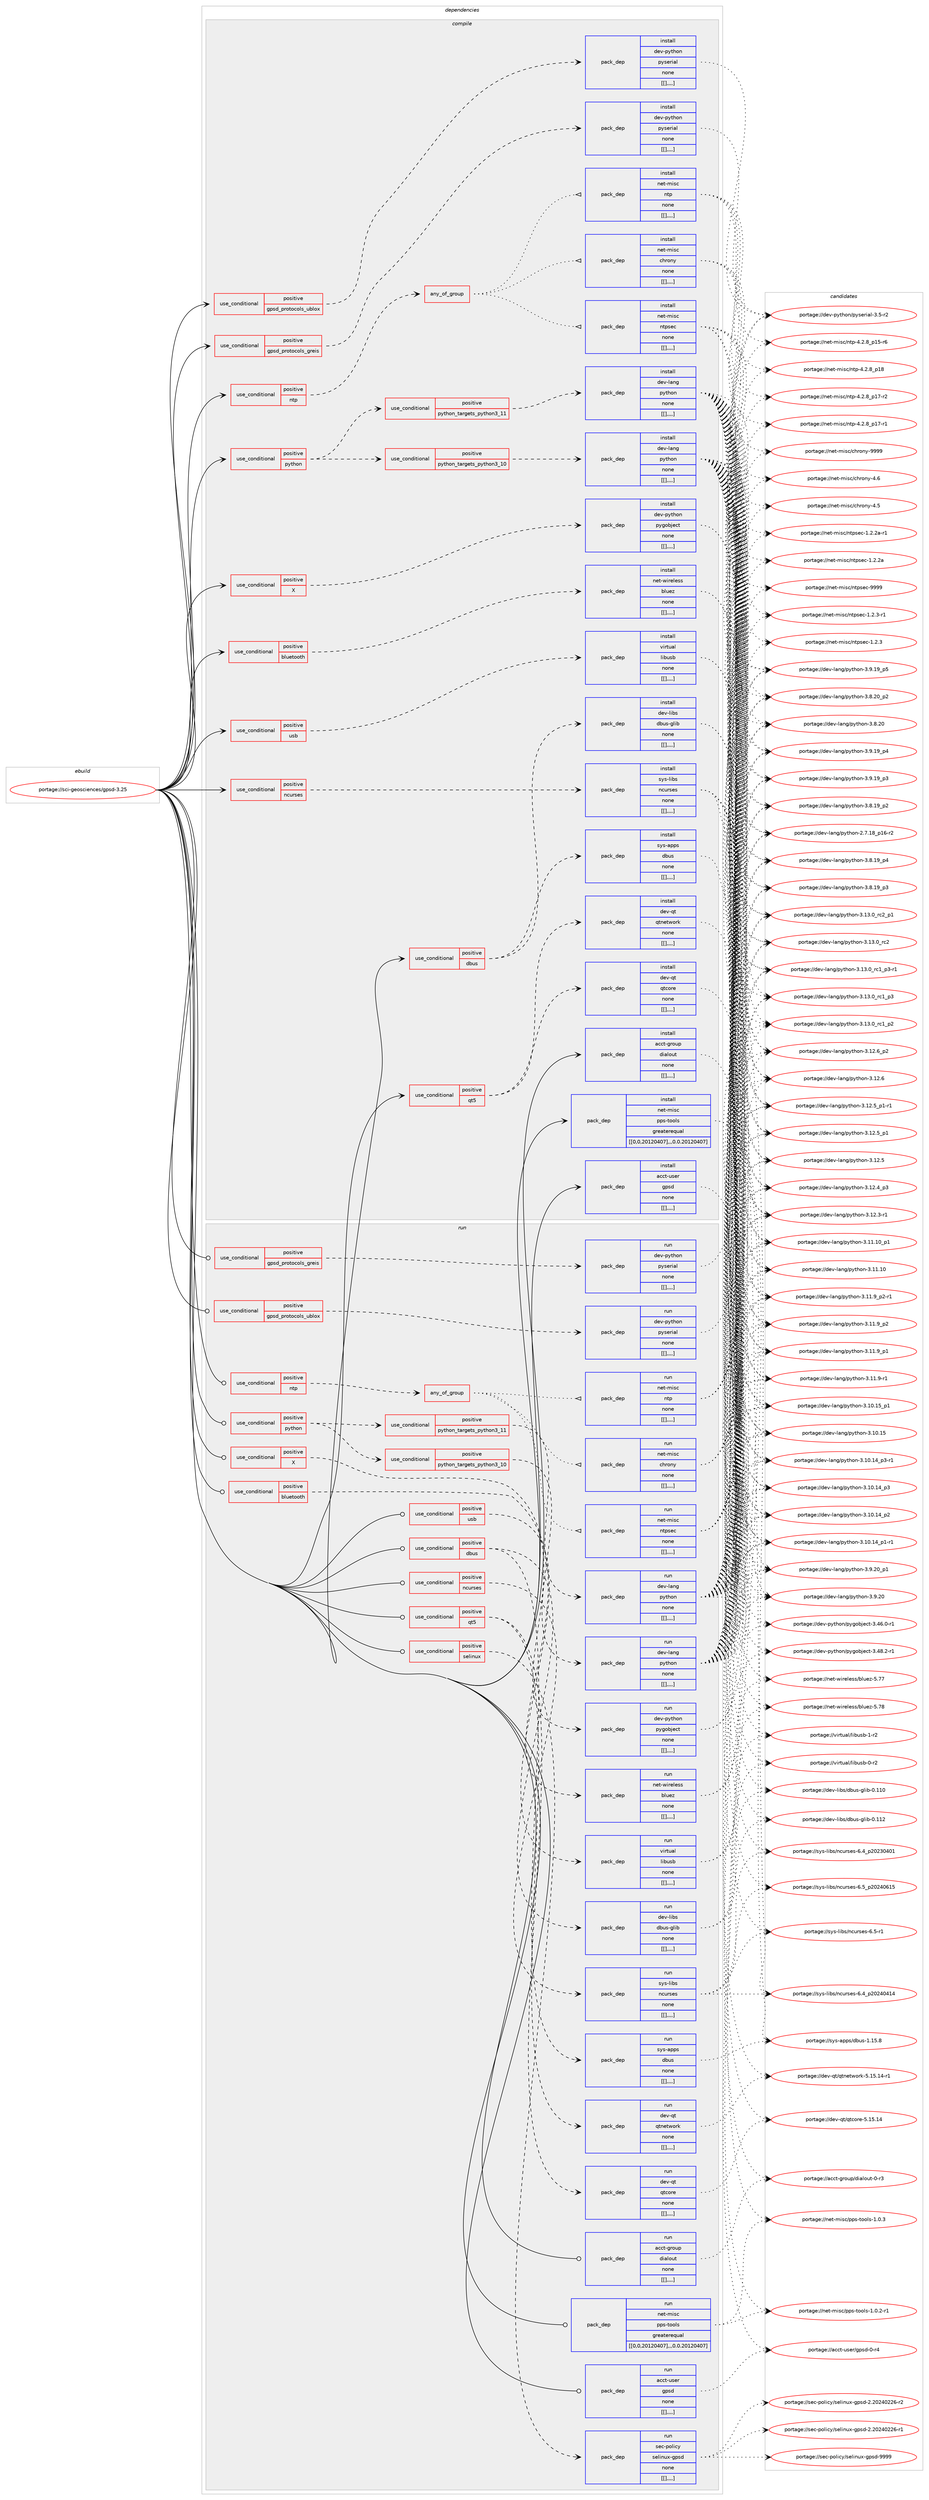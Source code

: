digraph prolog {

# *************
# Graph options
# *************

newrank=true;
concentrate=true;
compound=true;
graph [rankdir=LR,fontname=Helvetica,fontsize=10,ranksep=1.5];#, ranksep=2.5, nodesep=0.2];
edge  [arrowhead=vee];
node  [fontname=Helvetica,fontsize=10];

# **********
# The ebuild
# **********

subgraph cluster_leftcol {
color=gray;
label=<<i>ebuild</i>>;
id [label="portage://sci-geosciences/gpsd-3.25", color=red, width=4, href="../sci-geosciences/gpsd-3.25.svg"];
}

# ****************
# The dependencies
# ****************

subgraph cluster_midcol {
color=gray;
label=<<i>dependencies</i>>;
subgraph cluster_compile {
fillcolor="#eeeeee";
style=filled;
label=<<i>compile</i>>;
subgraph cond108286 {
dependency406107 [label=<<TABLE BORDER="0" CELLBORDER="1" CELLSPACING="0" CELLPADDING="4"><TR><TD ROWSPAN="3" CELLPADDING="10">use_conditional</TD></TR><TR><TD>positive</TD></TR><TR><TD>X</TD></TR></TABLE>>, shape=none, color=red];
subgraph pack294956 {
dependency406108 [label=<<TABLE BORDER="0" CELLBORDER="1" CELLSPACING="0" CELLPADDING="4" WIDTH="220"><TR><TD ROWSPAN="6" CELLPADDING="30">pack_dep</TD></TR><TR><TD WIDTH="110">install</TD></TR><TR><TD>dev-python</TD></TR><TR><TD>pygobject</TD></TR><TR><TD>none</TD></TR><TR><TD>[[],,,,]</TD></TR></TABLE>>, shape=none, color=blue];
}
dependency406107:e -> dependency406108:w [weight=20,style="dashed",arrowhead="vee"];
}
id:e -> dependency406107:w [weight=20,style="solid",arrowhead="vee"];
subgraph cond108287 {
dependency406109 [label=<<TABLE BORDER="0" CELLBORDER="1" CELLSPACING="0" CELLPADDING="4"><TR><TD ROWSPAN="3" CELLPADDING="10">use_conditional</TD></TR><TR><TD>positive</TD></TR><TR><TD>bluetooth</TD></TR></TABLE>>, shape=none, color=red];
subgraph pack294957 {
dependency406110 [label=<<TABLE BORDER="0" CELLBORDER="1" CELLSPACING="0" CELLPADDING="4" WIDTH="220"><TR><TD ROWSPAN="6" CELLPADDING="30">pack_dep</TD></TR><TR><TD WIDTH="110">install</TD></TR><TR><TD>net-wireless</TD></TR><TR><TD>bluez</TD></TR><TR><TD>none</TD></TR><TR><TD>[[],,,,]</TD></TR></TABLE>>, shape=none, color=blue];
}
dependency406109:e -> dependency406110:w [weight=20,style="dashed",arrowhead="vee"];
}
id:e -> dependency406109:w [weight=20,style="solid",arrowhead="vee"];
subgraph cond108288 {
dependency406111 [label=<<TABLE BORDER="0" CELLBORDER="1" CELLSPACING="0" CELLPADDING="4"><TR><TD ROWSPAN="3" CELLPADDING="10">use_conditional</TD></TR><TR><TD>positive</TD></TR><TR><TD>dbus</TD></TR></TABLE>>, shape=none, color=red];
subgraph pack294958 {
dependency406112 [label=<<TABLE BORDER="0" CELLBORDER="1" CELLSPACING="0" CELLPADDING="4" WIDTH="220"><TR><TD ROWSPAN="6" CELLPADDING="30">pack_dep</TD></TR><TR><TD WIDTH="110">install</TD></TR><TR><TD>sys-apps</TD></TR><TR><TD>dbus</TD></TR><TR><TD>none</TD></TR><TR><TD>[[],,,,]</TD></TR></TABLE>>, shape=none, color=blue];
}
dependency406111:e -> dependency406112:w [weight=20,style="dashed",arrowhead="vee"];
subgraph pack294959 {
dependency406113 [label=<<TABLE BORDER="0" CELLBORDER="1" CELLSPACING="0" CELLPADDING="4" WIDTH="220"><TR><TD ROWSPAN="6" CELLPADDING="30">pack_dep</TD></TR><TR><TD WIDTH="110">install</TD></TR><TR><TD>dev-libs</TD></TR><TR><TD>dbus-glib</TD></TR><TR><TD>none</TD></TR><TR><TD>[[],,,,]</TD></TR></TABLE>>, shape=none, color=blue];
}
dependency406111:e -> dependency406113:w [weight=20,style="dashed",arrowhead="vee"];
}
id:e -> dependency406111:w [weight=20,style="solid",arrowhead="vee"];
subgraph cond108289 {
dependency406114 [label=<<TABLE BORDER="0" CELLBORDER="1" CELLSPACING="0" CELLPADDING="4"><TR><TD ROWSPAN="3" CELLPADDING="10">use_conditional</TD></TR><TR><TD>positive</TD></TR><TR><TD>gpsd_protocols_greis</TD></TR></TABLE>>, shape=none, color=red];
subgraph pack294960 {
dependency406115 [label=<<TABLE BORDER="0" CELLBORDER="1" CELLSPACING="0" CELLPADDING="4" WIDTH="220"><TR><TD ROWSPAN="6" CELLPADDING="30">pack_dep</TD></TR><TR><TD WIDTH="110">install</TD></TR><TR><TD>dev-python</TD></TR><TR><TD>pyserial</TD></TR><TR><TD>none</TD></TR><TR><TD>[[],,,,]</TD></TR></TABLE>>, shape=none, color=blue];
}
dependency406114:e -> dependency406115:w [weight=20,style="dashed",arrowhead="vee"];
}
id:e -> dependency406114:w [weight=20,style="solid",arrowhead="vee"];
subgraph cond108290 {
dependency406116 [label=<<TABLE BORDER="0" CELLBORDER="1" CELLSPACING="0" CELLPADDING="4"><TR><TD ROWSPAN="3" CELLPADDING="10">use_conditional</TD></TR><TR><TD>positive</TD></TR><TR><TD>gpsd_protocols_ublox</TD></TR></TABLE>>, shape=none, color=red];
subgraph pack294961 {
dependency406117 [label=<<TABLE BORDER="0" CELLBORDER="1" CELLSPACING="0" CELLPADDING="4" WIDTH="220"><TR><TD ROWSPAN="6" CELLPADDING="30">pack_dep</TD></TR><TR><TD WIDTH="110">install</TD></TR><TR><TD>dev-python</TD></TR><TR><TD>pyserial</TD></TR><TR><TD>none</TD></TR><TR><TD>[[],,,,]</TD></TR></TABLE>>, shape=none, color=blue];
}
dependency406116:e -> dependency406117:w [weight=20,style="dashed",arrowhead="vee"];
}
id:e -> dependency406116:w [weight=20,style="solid",arrowhead="vee"];
subgraph cond108291 {
dependency406118 [label=<<TABLE BORDER="0" CELLBORDER="1" CELLSPACING="0" CELLPADDING="4"><TR><TD ROWSPAN="3" CELLPADDING="10">use_conditional</TD></TR><TR><TD>positive</TD></TR><TR><TD>ncurses</TD></TR></TABLE>>, shape=none, color=red];
subgraph pack294962 {
dependency406119 [label=<<TABLE BORDER="0" CELLBORDER="1" CELLSPACING="0" CELLPADDING="4" WIDTH="220"><TR><TD ROWSPAN="6" CELLPADDING="30">pack_dep</TD></TR><TR><TD WIDTH="110">install</TD></TR><TR><TD>sys-libs</TD></TR><TR><TD>ncurses</TD></TR><TR><TD>none</TD></TR><TR><TD>[[],,,,]</TD></TR></TABLE>>, shape=none, color=blue];
}
dependency406118:e -> dependency406119:w [weight=20,style="dashed",arrowhead="vee"];
}
id:e -> dependency406118:w [weight=20,style="solid",arrowhead="vee"];
subgraph cond108292 {
dependency406120 [label=<<TABLE BORDER="0" CELLBORDER="1" CELLSPACING="0" CELLPADDING="4"><TR><TD ROWSPAN="3" CELLPADDING="10">use_conditional</TD></TR><TR><TD>positive</TD></TR><TR><TD>ntp</TD></TR></TABLE>>, shape=none, color=red];
subgraph any2672 {
dependency406121 [label=<<TABLE BORDER="0" CELLBORDER="1" CELLSPACING="0" CELLPADDING="4"><TR><TD CELLPADDING="10">any_of_group</TD></TR></TABLE>>, shape=none, color=red];subgraph pack294963 {
dependency406122 [label=<<TABLE BORDER="0" CELLBORDER="1" CELLSPACING="0" CELLPADDING="4" WIDTH="220"><TR><TD ROWSPAN="6" CELLPADDING="30">pack_dep</TD></TR><TR><TD WIDTH="110">install</TD></TR><TR><TD>net-misc</TD></TR><TR><TD>ntp</TD></TR><TR><TD>none</TD></TR><TR><TD>[[],,,,]</TD></TR></TABLE>>, shape=none, color=blue];
}
dependency406121:e -> dependency406122:w [weight=20,style="dotted",arrowhead="oinv"];
subgraph pack294964 {
dependency406123 [label=<<TABLE BORDER="0" CELLBORDER="1" CELLSPACING="0" CELLPADDING="4" WIDTH="220"><TR><TD ROWSPAN="6" CELLPADDING="30">pack_dep</TD></TR><TR><TD WIDTH="110">install</TD></TR><TR><TD>net-misc</TD></TR><TR><TD>ntpsec</TD></TR><TR><TD>none</TD></TR><TR><TD>[[],,,,]</TD></TR></TABLE>>, shape=none, color=blue];
}
dependency406121:e -> dependency406123:w [weight=20,style="dotted",arrowhead="oinv"];
subgraph pack294965 {
dependency406124 [label=<<TABLE BORDER="0" CELLBORDER="1" CELLSPACING="0" CELLPADDING="4" WIDTH="220"><TR><TD ROWSPAN="6" CELLPADDING="30">pack_dep</TD></TR><TR><TD WIDTH="110">install</TD></TR><TR><TD>net-misc</TD></TR><TR><TD>chrony</TD></TR><TR><TD>none</TD></TR><TR><TD>[[],,,,]</TD></TR></TABLE>>, shape=none, color=blue];
}
dependency406121:e -> dependency406124:w [weight=20,style="dotted",arrowhead="oinv"];
}
dependency406120:e -> dependency406121:w [weight=20,style="dashed",arrowhead="vee"];
}
id:e -> dependency406120:w [weight=20,style="solid",arrowhead="vee"];
subgraph cond108293 {
dependency406125 [label=<<TABLE BORDER="0" CELLBORDER="1" CELLSPACING="0" CELLPADDING="4"><TR><TD ROWSPAN="3" CELLPADDING="10">use_conditional</TD></TR><TR><TD>positive</TD></TR><TR><TD>python</TD></TR></TABLE>>, shape=none, color=red];
subgraph cond108294 {
dependency406126 [label=<<TABLE BORDER="0" CELLBORDER="1" CELLSPACING="0" CELLPADDING="4"><TR><TD ROWSPAN="3" CELLPADDING="10">use_conditional</TD></TR><TR><TD>positive</TD></TR><TR><TD>python_targets_python3_10</TD></TR></TABLE>>, shape=none, color=red];
subgraph pack294966 {
dependency406127 [label=<<TABLE BORDER="0" CELLBORDER="1" CELLSPACING="0" CELLPADDING="4" WIDTH="220"><TR><TD ROWSPAN="6" CELLPADDING="30">pack_dep</TD></TR><TR><TD WIDTH="110">install</TD></TR><TR><TD>dev-lang</TD></TR><TR><TD>python</TD></TR><TR><TD>none</TD></TR><TR><TD>[[],,,,]</TD></TR></TABLE>>, shape=none, color=blue];
}
dependency406126:e -> dependency406127:w [weight=20,style="dashed",arrowhead="vee"];
}
dependency406125:e -> dependency406126:w [weight=20,style="dashed",arrowhead="vee"];
subgraph cond108295 {
dependency406128 [label=<<TABLE BORDER="0" CELLBORDER="1" CELLSPACING="0" CELLPADDING="4"><TR><TD ROWSPAN="3" CELLPADDING="10">use_conditional</TD></TR><TR><TD>positive</TD></TR><TR><TD>python_targets_python3_11</TD></TR></TABLE>>, shape=none, color=red];
subgraph pack294967 {
dependency406129 [label=<<TABLE BORDER="0" CELLBORDER="1" CELLSPACING="0" CELLPADDING="4" WIDTH="220"><TR><TD ROWSPAN="6" CELLPADDING="30">pack_dep</TD></TR><TR><TD WIDTH="110">install</TD></TR><TR><TD>dev-lang</TD></TR><TR><TD>python</TD></TR><TR><TD>none</TD></TR><TR><TD>[[],,,,]</TD></TR></TABLE>>, shape=none, color=blue];
}
dependency406128:e -> dependency406129:w [weight=20,style="dashed",arrowhead="vee"];
}
dependency406125:e -> dependency406128:w [weight=20,style="dashed",arrowhead="vee"];
}
id:e -> dependency406125:w [weight=20,style="solid",arrowhead="vee"];
subgraph cond108296 {
dependency406130 [label=<<TABLE BORDER="0" CELLBORDER="1" CELLSPACING="0" CELLPADDING="4"><TR><TD ROWSPAN="3" CELLPADDING="10">use_conditional</TD></TR><TR><TD>positive</TD></TR><TR><TD>qt5</TD></TR></TABLE>>, shape=none, color=red];
subgraph pack294968 {
dependency406131 [label=<<TABLE BORDER="0" CELLBORDER="1" CELLSPACING="0" CELLPADDING="4" WIDTH="220"><TR><TD ROWSPAN="6" CELLPADDING="30">pack_dep</TD></TR><TR><TD WIDTH="110">install</TD></TR><TR><TD>dev-qt</TD></TR><TR><TD>qtcore</TD></TR><TR><TD>none</TD></TR><TR><TD>[[],,,,]</TD></TR></TABLE>>, shape=none, color=blue];
}
dependency406130:e -> dependency406131:w [weight=20,style="dashed",arrowhead="vee"];
subgraph pack294969 {
dependency406132 [label=<<TABLE BORDER="0" CELLBORDER="1" CELLSPACING="0" CELLPADDING="4" WIDTH="220"><TR><TD ROWSPAN="6" CELLPADDING="30">pack_dep</TD></TR><TR><TD WIDTH="110">install</TD></TR><TR><TD>dev-qt</TD></TR><TR><TD>qtnetwork</TD></TR><TR><TD>none</TD></TR><TR><TD>[[],,,,]</TD></TR></TABLE>>, shape=none, color=blue];
}
dependency406130:e -> dependency406132:w [weight=20,style="dashed",arrowhead="vee"];
}
id:e -> dependency406130:w [weight=20,style="solid",arrowhead="vee"];
subgraph cond108297 {
dependency406133 [label=<<TABLE BORDER="0" CELLBORDER="1" CELLSPACING="0" CELLPADDING="4"><TR><TD ROWSPAN="3" CELLPADDING="10">use_conditional</TD></TR><TR><TD>positive</TD></TR><TR><TD>usb</TD></TR></TABLE>>, shape=none, color=red];
subgraph pack294970 {
dependency406134 [label=<<TABLE BORDER="0" CELLBORDER="1" CELLSPACING="0" CELLPADDING="4" WIDTH="220"><TR><TD ROWSPAN="6" CELLPADDING="30">pack_dep</TD></TR><TR><TD WIDTH="110">install</TD></TR><TR><TD>virtual</TD></TR><TR><TD>libusb</TD></TR><TR><TD>none</TD></TR><TR><TD>[[],,,,]</TD></TR></TABLE>>, shape=none, color=blue];
}
dependency406133:e -> dependency406134:w [weight=20,style="dashed",arrowhead="vee"];
}
id:e -> dependency406133:w [weight=20,style="solid",arrowhead="vee"];
subgraph pack294971 {
dependency406135 [label=<<TABLE BORDER="0" CELLBORDER="1" CELLSPACING="0" CELLPADDING="4" WIDTH="220"><TR><TD ROWSPAN="6" CELLPADDING="30">pack_dep</TD></TR><TR><TD WIDTH="110">install</TD></TR><TR><TD>acct-group</TD></TR><TR><TD>dialout</TD></TR><TR><TD>none</TD></TR><TR><TD>[[],,,,]</TD></TR></TABLE>>, shape=none, color=blue];
}
id:e -> dependency406135:w [weight=20,style="solid",arrowhead="vee"];
subgraph pack294972 {
dependency406136 [label=<<TABLE BORDER="0" CELLBORDER="1" CELLSPACING="0" CELLPADDING="4" WIDTH="220"><TR><TD ROWSPAN="6" CELLPADDING="30">pack_dep</TD></TR><TR><TD WIDTH="110">install</TD></TR><TR><TD>acct-user</TD></TR><TR><TD>gpsd</TD></TR><TR><TD>none</TD></TR><TR><TD>[[],,,,]</TD></TR></TABLE>>, shape=none, color=blue];
}
id:e -> dependency406136:w [weight=20,style="solid",arrowhead="vee"];
subgraph pack294973 {
dependency406137 [label=<<TABLE BORDER="0" CELLBORDER="1" CELLSPACING="0" CELLPADDING="4" WIDTH="220"><TR><TD ROWSPAN="6" CELLPADDING="30">pack_dep</TD></TR><TR><TD WIDTH="110">install</TD></TR><TR><TD>net-misc</TD></TR><TR><TD>pps-tools</TD></TR><TR><TD>greaterequal</TD></TR><TR><TD>[[0,0,20120407],,,0.0.20120407]</TD></TR></TABLE>>, shape=none, color=blue];
}
id:e -> dependency406137:w [weight=20,style="solid",arrowhead="vee"];
}
subgraph cluster_compileandrun {
fillcolor="#eeeeee";
style=filled;
label=<<i>compile and run</i>>;
}
subgraph cluster_run {
fillcolor="#eeeeee";
style=filled;
label=<<i>run</i>>;
subgraph cond108298 {
dependency406138 [label=<<TABLE BORDER="0" CELLBORDER="1" CELLSPACING="0" CELLPADDING="4"><TR><TD ROWSPAN="3" CELLPADDING="10">use_conditional</TD></TR><TR><TD>positive</TD></TR><TR><TD>X</TD></TR></TABLE>>, shape=none, color=red];
subgraph pack294974 {
dependency406139 [label=<<TABLE BORDER="0" CELLBORDER="1" CELLSPACING="0" CELLPADDING="4" WIDTH="220"><TR><TD ROWSPAN="6" CELLPADDING="30">pack_dep</TD></TR><TR><TD WIDTH="110">run</TD></TR><TR><TD>dev-python</TD></TR><TR><TD>pygobject</TD></TR><TR><TD>none</TD></TR><TR><TD>[[],,,,]</TD></TR></TABLE>>, shape=none, color=blue];
}
dependency406138:e -> dependency406139:w [weight=20,style="dashed",arrowhead="vee"];
}
id:e -> dependency406138:w [weight=20,style="solid",arrowhead="odot"];
subgraph cond108299 {
dependency406140 [label=<<TABLE BORDER="0" CELLBORDER="1" CELLSPACING="0" CELLPADDING="4"><TR><TD ROWSPAN="3" CELLPADDING="10">use_conditional</TD></TR><TR><TD>positive</TD></TR><TR><TD>bluetooth</TD></TR></TABLE>>, shape=none, color=red];
subgraph pack294975 {
dependency406141 [label=<<TABLE BORDER="0" CELLBORDER="1" CELLSPACING="0" CELLPADDING="4" WIDTH="220"><TR><TD ROWSPAN="6" CELLPADDING="30">pack_dep</TD></TR><TR><TD WIDTH="110">run</TD></TR><TR><TD>net-wireless</TD></TR><TR><TD>bluez</TD></TR><TR><TD>none</TD></TR><TR><TD>[[],,,,]</TD></TR></TABLE>>, shape=none, color=blue];
}
dependency406140:e -> dependency406141:w [weight=20,style="dashed",arrowhead="vee"];
}
id:e -> dependency406140:w [weight=20,style="solid",arrowhead="odot"];
subgraph cond108300 {
dependency406142 [label=<<TABLE BORDER="0" CELLBORDER="1" CELLSPACING="0" CELLPADDING="4"><TR><TD ROWSPAN="3" CELLPADDING="10">use_conditional</TD></TR><TR><TD>positive</TD></TR><TR><TD>dbus</TD></TR></TABLE>>, shape=none, color=red];
subgraph pack294976 {
dependency406143 [label=<<TABLE BORDER="0" CELLBORDER="1" CELLSPACING="0" CELLPADDING="4" WIDTH="220"><TR><TD ROWSPAN="6" CELLPADDING="30">pack_dep</TD></TR><TR><TD WIDTH="110">run</TD></TR><TR><TD>sys-apps</TD></TR><TR><TD>dbus</TD></TR><TR><TD>none</TD></TR><TR><TD>[[],,,,]</TD></TR></TABLE>>, shape=none, color=blue];
}
dependency406142:e -> dependency406143:w [weight=20,style="dashed",arrowhead="vee"];
subgraph pack294977 {
dependency406144 [label=<<TABLE BORDER="0" CELLBORDER="1" CELLSPACING="0" CELLPADDING="4" WIDTH="220"><TR><TD ROWSPAN="6" CELLPADDING="30">pack_dep</TD></TR><TR><TD WIDTH="110">run</TD></TR><TR><TD>dev-libs</TD></TR><TR><TD>dbus-glib</TD></TR><TR><TD>none</TD></TR><TR><TD>[[],,,,]</TD></TR></TABLE>>, shape=none, color=blue];
}
dependency406142:e -> dependency406144:w [weight=20,style="dashed",arrowhead="vee"];
}
id:e -> dependency406142:w [weight=20,style="solid",arrowhead="odot"];
subgraph cond108301 {
dependency406145 [label=<<TABLE BORDER="0" CELLBORDER="1" CELLSPACING="0" CELLPADDING="4"><TR><TD ROWSPAN="3" CELLPADDING="10">use_conditional</TD></TR><TR><TD>positive</TD></TR><TR><TD>gpsd_protocols_greis</TD></TR></TABLE>>, shape=none, color=red];
subgraph pack294978 {
dependency406146 [label=<<TABLE BORDER="0" CELLBORDER="1" CELLSPACING="0" CELLPADDING="4" WIDTH="220"><TR><TD ROWSPAN="6" CELLPADDING="30">pack_dep</TD></TR><TR><TD WIDTH="110">run</TD></TR><TR><TD>dev-python</TD></TR><TR><TD>pyserial</TD></TR><TR><TD>none</TD></TR><TR><TD>[[],,,,]</TD></TR></TABLE>>, shape=none, color=blue];
}
dependency406145:e -> dependency406146:w [weight=20,style="dashed",arrowhead="vee"];
}
id:e -> dependency406145:w [weight=20,style="solid",arrowhead="odot"];
subgraph cond108302 {
dependency406147 [label=<<TABLE BORDER="0" CELLBORDER="1" CELLSPACING="0" CELLPADDING="4"><TR><TD ROWSPAN="3" CELLPADDING="10">use_conditional</TD></TR><TR><TD>positive</TD></TR><TR><TD>gpsd_protocols_ublox</TD></TR></TABLE>>, shape=none, color=red];
subgraph pack294979 {
dependency406148 [label=<<TABLE BORDER="0" CELLBORDER="1" CELLSPACING="0" CELLPADDING="4" WIDTH="220"><TR><TD ROWSPAN="6" CELLPADDING="30">pack_dep</TD></TR><TR><TD WIDTH="110">run</TD></TR><TR><TD>dev-python</TD></TR><TR><TD>pyserial</TD></TR><TR><TD>none</TD></TR><TR><TD>[[],,,,]</TD></TR></TABLE>>, shape=none, color=blue];
}
dependency406147:e -> dependency406148:w [weight=20,style="dashed",arrowhead="vee"];
}
id:e -> dependency406147:w [weight=20,style="solid",arrowhead="odot"];
subgraph cond108303 {
dependency406149 [label=<<TABLE BORDER="0" CELLBORDER="1" CELLSPACING="0" CELLPADDING="4"><TR><TD ROWSPAN="3" CELLPADDING="10">use_conditional</TD></TR><TR><TD>positive</TD></TR><TR><TD>ncurses</TD></TR></TABLE>>, shape=none, color=red];
subgraph pack294980 {
dependency406150 [label=<<TABLE BORDER="0" CELLBORDER="1" CELLSPACING="0" CELLPADDING="4" WIDTH="220"><TR><TD ROWSPAN="6" CELLPADDING="30">pack_dep</TD></TR><TR><TD WIDTH="110">run</TD></TR><TR><TD>sys-libs</TD></TR><TR><TD>ncurses</TD></TR><TR><TD>none</TD></TR><TR><TD>[[],,,,]</TD></TR></TABLE>>, shape=none, color=blue];
}
dependency406149:e -> dependency406150:w [weight=20,style="dashed",arrowhead="vee"];
}
id:e -> dependency406149:w [weight=20,style="solid",arrowhead="odot"];
subgraph cond108304 {
dependency406151 [label=<<TABLE BORDER="0" CELLBORDER="1" CELLSPACING="0" CELLPADDING="4"><TR><TD ROWSPAN="3" CELLPADDING="10">use_conditional</TD></TR><TR><TD>positive</TD></TR><TR><TD>ntp</TD></TR></TABLE>>, shape=none, color=red];
subgraph any2673 {
dependency406152 [label=<<TABLE BORDER="0" CELLBORDER="1" CELLSPACING="0" CELLPADDING="4"><TR><TD CELLPADDING="10">any_of_group</TD></TR></TABLE>>, shape=none, color=red];subgraph pack294981 {
dependency406153 [label=<<TABLE BORDER="0" CELLBORDER="1" CELLSPACING="0" CELLPADDING="4" WIDTH="220"><TR><TD ROWSPAN="6" CELLPADDING="30">pack_dep</TD></TR><TR><TD WIDTH="110">run</TD></TR><TR><TD>net-misc</TD></TR><TR><TD>ntp</TD></TR><TR><TD>none</TD></TR><TR><TD>[[],,,,]</TD></TR></TABLE>>, shape=none, color=blue];
}
dependency406152:e -> dependency406153:w [weight=20,style="dotted",arrowhead="oinv"];
subgraph pack294982 {
dependency406154 [label=<<TABLE BORDER="0" CELLBORDER="1" CELLSPACING="0" CELLPADDING="4" WIDTH="220"><TR><TD ROWSPAN="6" CELLPADDING="30">pack_dep</TD></TR><TR><TD WIDTH="110">run</TD></TR><TR><TD>net-misc</TD></TR><TR><TD>ntpsec</TD></TR><TR><TD>none</TD></TR><TR><TD>[[],,,,]</TD></TR></TABLE>>, shape=none, color=blue];
}
dependency406152:e -> dependency406154:w [weight=20,style="dotted",arrowhead="oinv"];
subgraph pack294983 {
dependency406155 [label=<<TABLE BORDER="0" CELLBORDER="1" CELLSPACING="0" CELLPADDING="4" WIDTH="220"><TR><TD ROWSPAN="6" CELLPADDING="30">pack_dep</TD></TR><TR><TD WIDTH="110">run</TD></TR><TR><TD>net-misc</TD></TR><TR><TD>chrony</TD></TR><TR><TD>none</TD></TR><TR><TD>[[],,,,]</TD></TR></TABLE>>, shape=none, color=blue];
}
dependency406152:e -> dependency406155:w [weight=20,style="dotted",arrowhead="oinv"];
}
dependency406151:e -> dependency406152:w [weight=20,style="dashed",arrowhead="vee"];
}
id:e -> dependency406151:w [weight=20,style="solid",arrowhead="odot"];
subgraph cond108305 {
dependency406156 [label=<<TABLE BORDER="0" CELLBORDER="1" CELLSPACING="0" CELLPADDING="4"><TR><TD ROWSPAN="3" CELLPADDING="10">use_conditional</TD></TR><TR><TD>positive</TD></TR><TR><TD>python</TD></TR></TABLE>>, shape=none, color=red];
subgraph cond108306 {
dependency406157 [label=<<TABLE BORDER="0" CELLBORDER="1" CELLSPACING="0" CELLPADDING="4"><TR><TD ROWSPAN="3" CELLPADDING="10">use_conditional</TD></TR><TR><TD>positive</TD></TR><TR><TD>python_targets_python3_10</TD></TR></TABLE>>, shape=none, color=red];
subgraph pack294984 {
dependency406158 [label=<<TABLE BORDER="0" CELLBORDER="1" CELLSPACING="0" CELLPADDING="4" WIDTH="220"><TR><TD ROWSPAN="6" CELLPADDING="30">pack_dep</TD></TR><TR><TD WIDTH="110">run</TD></TR><TR><TD>dev-lang</TD></TR><TR><TD>python</TD></TR><TR><TD>none</TD></TR><TR><TD>[[],,,,]</TD></TR></TABLE>>, shape=none, color=blue];
}
dependency406157:e -> dependency406158:w [weight=20,style="dashed",arrowhead="vee"];
}
dependency406156:e -> dependency406157:w [weight=20,style="dashed",arrowhead="vee"];
subgraph cond108307 {
dependency406159 [label=<<TABLE BORDER="0" CELLBORDER="1" CELLSPACING="0" CELLPADDING="4"><TR><TD ROWSPAN="3" CELLPADDING="10">use_conditional</TD></TR><TR><TD>positive</TD></TR><TR><TD>python_targets_python3_11</TD></TR></TABLE>>, shape=none, color=red];
subgraph pack294985 {
dependency406160 [label=<<TABLE BORDER="0" CELLBORDER="1" CELLSPACING="0" CELLPADDING="4" WIDTH="220"><TR><TD ROWSPAN="6" CELLPADDING="30">pack_dep</TD></TR><TR><TD WIDTH="110">run</TD></TR><TR><TD>dev-lang</TD></TR><TR><TD>python</TD></TR><TR><TD>none</TD></TR><TR><TD>[[],,,,]</TD></TR></TABLE>>, shape=none, color=blue];
}
dependency406159:e -> dependency406160:w [weight=20,style="dashed",arrowhead="vee"];
}
dependency406156:e -> dependency406159:w [weight=20,style="dashed",arrowhead="vee"];
}
id:e -> dependency406156:w [weight=20,style="solid",arrowhead="odot"];
subgraph cond108308 {
dependency406161 [label=<<TABLE BORDER="0" CELLBORDER="1" CELLSPACING="0" CELLPADDING="4"><TR><TD ROWSPAN="3" CELLPADDING="10">use_conditional</TD></TR><TR><TD>positive</TD></TR><TR><TD>qt5</TD></TR></TABLE>>, shape=none, color=red];
subgraph pack294986 {
dependency406162 [label=<<TABLE BORDER="0" CELLBORDER="1" CELLSPACING="0" CELLPADDING="4" WIDTH="220"><TR><TD ROWSPAN="6" CELLPADDING="30">pack_dep</TD></TR><TR><TD WIDTH="110">run</TD></TR><TR><TD>dev-qt</TD></TR><TR><TD>qtcore</TD></TR><TR><TD>none</TD></TR><TR><TD>[[],,,,]</TD></TR></TABLE>>, shape=none, color=blue];
}
dependency406161:e -> dependency406162:w [weight=20,style="dashed",arrowhead="vee"];
subgraph pack294987 {
dependency406163 [label=<<TABLE BORDER="0" CELLBORDER="1" CELLSPACING="0" CELLPADDING="4" WIDTH="220"><TR><TD ROWSPAN="6" CELLPADDING="30">pack_dep</TD></TR><TR><TD WIDTH="110">run</TD></TR><TR><TD>dev-qt</TD></TR><TR><TD>qtnetwork</TD></TR><TR><TD>none</TD></TR><TR><TD>[[],,,,]</TD></TR></TABLE>>, shape=none, color=blue];
}
dependency406161:e -> dependency406163:w [weight=20,style="dashed",arrowhead="vee"];
}
id:e -> dependency406161:w [weight=20,style="solid",arrowhead="odot"];
subgraph cond108309 {
dependency406164 [label=<<TABLE BORDER="0" CELLBORDER="1" CELLSPACING="0" CELLPADDING="4"><TR><TD ROWSPAN="3" CELLPADDING="10">use_conditional</TD></TR><TR><TD>positive</TD></TR><TR><TD>selinux</TD></TR></TABLE>>, shape=none, color=red];
subgraph pack294988 {
dependency406165 [label=<<TABLE BORDER="0" CELLBORDER="1" CELLSPACING="0" CELLPADDING="4" WIDTH="220"><TR><TD ROWSPAN="6" CELLPADDING="30">pack_dep</TD></TR><TR><TD WIDTH="110">run</TD></TR><TR><TD>sec-policy</TD></TR><TR><TD>selinux-gpsd</TD></TR><TR><TD>none</TD></TR><TR><TD>[[],,,,]</TD></TR></TABLE>>, shape=none, color=blue];
}
dependency406164:e -> dependency406165:w [weight=20,style="dashed",arrowhead="vee"];
}
id:e -> dependency406164:w [weight=20,style="solid",arrowhead="odot"];
subgraph cond108310 {
dependency406166 [label=<<TABLE BORDER="0" CELLBORDER="1" CELLSPACING="0" CELLPADDING="4"><TR><TD ROWSPAN="3" CELLPADDING="10">use_conditional</TD></TR><TR><TD>positive</TD></TR><TR><TD>usb</TD></TR></TABLE>>, shape=none, color=red];
subgraph pack294989 {
dependency406167 [label=<<TABLE BORDER="0" CELLBORDER="1" CELLSPACING="0" CELLPADDING="4" WIDTH="220"><TR><TD ROWSPAN="6" CELLPADDING="30">pack_dep</TD></TR><TR><TD WIDTH="110">run</TD></TR><TR><TD>virtual</TD></TR><TR><TD>libusb</TD></TR><TR><TD>none</TD></TR><TR><TD>[[],,,,]</TD></TR></TABLE>>, shape=none, color=blue];
}
dependency406166:e -> dependency406167:w [weight=20,style="dashed",arrowhead="vee"];
}
id:e -> dependency406166:w [weight=20,style="solid",arrowhead="odot"];
subgraph pack294990 {
dependency406168 [label=<<TABLE BORDER="0" CELLBORDER="1" CELLSPACING="0" CELLPADDING="4" WIDTH="220"><TR><TD ROWSPAN="6" CELLPADDING="30">pack_dep</TD></TR><TR><TD WIDTH="110">run</TD></TR><TR><TD>acct-group</TD></TR><TR><TD>dialout</TD></TR><TR><TD>none</TD></TR><TR><TD>[[],,,,]</TD></TR></TABLE>>, shape=none, color=blue];
}
id:e -> dependency406168:w [weight=20,style="solid",arrowhead="odot"];
subgraph pack294991 {
dependency406169 [label=<<TABLE BORDER="0" CELLBORDER="1" CELLSPACING="0" CELLPADDING="4" WIDTH="220"><TR><TD ROWSPAN="6" CELLPADDING="30">pack_dep</TD></TR><TR><TD WIDTH="110">run</TD></TR><TR><TD>acct-user</TD></TR><TR><TD>gpsd</TD></TR><TR><TD>none</TD></TR><TR><TD>[[],,,,]</TD></TR></TABLE>>, shape=none, color=blue];
}
id:e -> dependency406169:w [weight=20,style="solid",arrowhead="odot"];
subgraph pack294992 {
dependency406170 [label=<<TABLE BORDER="0" CELLBORDER="1" CELLSPACING="0" CELLPADDING="4" WIDTH="220"><TR><TD ROWSPAN="6" CELLPADDING="30">pack_dep</TD></TR><TR><TD WIDTH="110">run</TD></TR><TR><TD>net-misc</TD></TR><TR><TD>pps-tools</TD></TR><TR><TD>greaterequal</TD></TR><TR><TD>[[0,0,20120407],,,0.0.20120407]</TD></TR></TABLE>>, shape=none, color=blue];
}
id:e -> dependency406170:w [weight=20,style="solid",arrowhead="odot"];
}
}

# **************
# The candidates
# **************

subgraph cluster_choices {
rank=same;
color=gray;
label=<<i>candidates</i>>;

subgraph choice294956 {
color=black;
nodesep=1;
choice10010111845112121116104111110471121211031119810610199116455146525646504511449 [label="portage://dev-python/pygobject-3.48.2-r1", color=red, width=4,href="../dev-python/pygobject-3.48.2-r1.svg"];
choice10010111845112121116104111110471121211031119810610199116455146525446484511449 [label="portage://dev-python/pygobject-3.46.0-r1", color=red, width=4,href="../dev-python/pygobject-3.46.0-r1.svg"];
dependency406108:e -> choice10010111845112121116104111110471121211031119810610199116455146525646504511449:w [style=dotted,weight="100"];
dependency406108:e -> choice10010111845112121116104111110471121211031119810610199116455146525446484511449:w [style=dotted,weight="100"];
}
subgraph choice294957 {
color=black;
nodesep=1;
choice1101011164511910511410110810111511547981081171011224553465556 [label="portage://net-wireless/bluez-5.78", color=red, width=4,href="../net-wireless/bluez-5.78.svg"];
choice1101011164511910511410110810111511547981081171011224553465555 [label="portage://net-wireless/bluez-5.77", color=red, width=4,href="../net-wireless/bluez-5.77.svg"];
dependency406110:e -> choice1101011164511910511410110810111511547981081171011224553465556:w [style=dotted,weight="100"];
dependency406110:e -> choice1101011164511910511410110810111511547981081171011224553465555:w [style=dotted,weight="100"];
}
subgraph choice294958 {
color=black;
nodesep=1;
choice1151211154597112112115471009811711545494649534656 [label="portage://sys-apps/dbus-1.15.8", color=red, width=4,href="../sys-apps/dbus-1.15.8.svg"];
dependency406112:e -> choice1151211154597112112115471009811711545494649534656:w [style=dotted,weight="100"];
}
subgraph choice294959 {
color=black;
nodesep=1;
choice100101118451081059811547100981171154510310810598454846494950 [label="portage://dev-libs/dbus-glib-0.112", color=red, width=4,href="../dev-libs/dbus-glib-0.112.svg"];
choice100101118451081059811547100981171154510310810598454846494948 [label="portage://dev-libs/dbus-glib-0.110", color=red, width=4,href="../dev-libs/dbus-glib-0.110.svg"];
dependency406113:e -> choice100101118451081059811547100981171154510310810598454846494950:w [style=dotted,weight="100"];
dependency406113:e -> choice100101118451081059811547100981171154510310810598454846494948:w [style=dotted,weight="100"];
}
subgraph choice294960 {
color=black;
nodesep=1;
choice100101118451121211161041111104711212111510111410597108455146534511450 [label="portage://dev-python/pyserial-3.5-r2", color=red, width=4,href="../dev-python/pyserial-3.5-r2.svg"];
dependency406115:e -> choice100101118451121211161041111104711212111510111410597108455146534511450:w [style=dotted,weight="100"];
}
subgraph choice294961 {
color=black;
nodesep=1;
choice100101118451121211161041111104711212111510111410597108455146534511450 [label="portage://dev-python/pyserial-3.5-r2", color=red, width=4,href="../dev-python/pyserial-3.5-r2.svg"];
dependency406117:e -> choice100101118451121211161041111104711212111510111410597108455146534511450:w [style=dotted,weight="100"];
}
subgraph choice294962 {
color=black;
nodesep=1;
choice1151211154510810598115471109911711411510111545544653951125048505248544953 [label="portage://sys-libs/ncurses-6.5_p20240615", color=red, width=4,href="../sys-libs/ncurses-6.5_p20240615.svg"];
choice11512111545108105981154711099117114115101115455446534511449 [label="portage://sys-libs/ncurses-6.5-r1", color=red, width=4,href="../sys-libs/ncurses-6.5-r1.svg"];
choice1151211154510810598115471109911711411510111545544652951125048505248524952 [label="portage://sys-libs/ncurses-6.4_p20240414", color=red, width=4,href="../sys-libs/ncurses-6.4_p20240414.svg"];
choice1151211154510810598115471109911711411510111545544652951125048505148524849 [label="portage://sys-libs/ncurses-6.4_p20230401", color=red, width=4,href="../sys-libs/ncurses-6.4_p20230401.svg"];
dependency406119:e -> choice1151211154510810598115471109911711411510111545544653951125048505248544953:w [style=dotted,weight="100"];
dependency406119:e -> choice11512111545108105981154711099117114115101115455446534511449:w [style=dotted,weight="100"];
dependency406119:e -> choice1151211154510810598115471109911711411510111545544652951125048505248524952:w [style=dotted,weight="100"];
dependency406119:e -> choice1151211154510810598115471109911711411510111545544652951125048505148524849:w [style=dotted,weight="100"];
}
subgraph choice294963 {
color=black;
nodesep=1;
choice110101116451091051159947110116112455246504656951124956 [label="portage://net-misc/ntp-4.2.8_p18", color=red, width=4,href="../net-misc/ntp-4.2.8_p18.svg"];
choice1101011164510910511599471101161124552465046569511249554511450 [label="portage://net-misc/ntp-4.2.8_p17-r2", color=red, width=4,href="../net-misc/ntp-4.2.8_p17-r2.svg"];
choice1101011164510910511599471101161124552465046569511249554511449 [label="portage://net-misc/ntp-4.2.8_p17-r1", color=red, width=4,href="../net-misc/ntp-4.2.8_p17-r1.svg"];
choice1101011164510910511599471101161124552465046569511249534511454 [label="portage://net-misc/ntp-4.2.8_p15-r6", color=red, width=4,href="../net-misc/ntp-4.2.8_p15-r6.svg"];
dependency406122:e -> choice110101116451091051159947110116112455246504656951124956:w [style=dotted,weight="100"];
dependency406122:e -> choice1101011164510910511599471101161124552465046569511249554511450:w [style=dotted,weight="100"];
dependency406122:e -> choice1101011164510910511599471101161124552465046569511249554511449:w [style=dotted,weight="100"];
dependency406122:e -> choice1101011164510910511599471101161124552465046569511249534511454:w [style=dotted,weight="100"];
}
subgraph choice294964 {
color=black;
nodesep=1;
choice110101116451091051159947110116112115101994557575757 [label="portage://net-misc/ntpsec-9999", color=red, width=4,href="../net-misc/ntpsec-9999.svg"];
choice110101116451091051159947110116112115101994549465046514511449 [label="portage://net-misc/ntpsec-1.2.3-r1", color=red, width=4,href="../net-misc/ntpsec-1.2.3-r1.svg"];
choice11010111645109105115994711011611211510199454946504651 [label="portage://net-misc/ntpsec-1.2.3", color=red, width=4,href="../net-misc/ntpsec-1.2.3.svg"];
choice11010111645109105115994711011611211510199454946504650974511449 [label="portage://net-misc/ntpsec-1.2.2a-r1", color=red, width=4,href="../net-misc/ntpsec-1.2.2a-r1.svg"];
choice1101011164510910511599471101161121151019945494650465097 [label="portage://net-misc/ntpsec-1.2.2a", color=red, width=4,href="../net-misc/ntpsec-1.2.2a.svg"];
dependency406123:e -> choice110101116451091051159947110116112115101994557575757:w [style=dotted,weight="100"];
dependency406123:e -> choice110101116451091051159947110116112115101994549465046514511449:w [style=dotted,weight="100"];
dependency406123:e -> choice11010111645109105115994711011611211510199454946504651:w [style=dotted,weight="100"];
dependency406123:e -> choice11010111645109105115994711011611211510199454946504650974511449:w [style=dotted,weight="100"];
dependency406123:e -> choice1101011164510910511599471101161121151019945494650465097:w [style=dotted,weight="100"];
}
subgraph choice294965 {
color=black;
nodesep=1;
choice110101116451091051159947991041141111101214557575757 [label="portage://net-misc/chrony-9999", color=red, width=4,href="../net-misc/chrony-9999.svg"];
choice1101011164510910511599479910411411111012145524654 [label="portage://net-misc/chrony-4.6", color=red, width=4,href="../net-misc/chrony-4.6.svg"];
choice1101011164510910511599479910411411111012145524653 [label="portage://net-misc/chrony-4.5", color=red, width=4,href="../net-misc/chrony-4.5.svg"];
dependency406124:e -> choice110101116451091051159947991041141111101214557575757:w [style=dotted,weight="100"];
dependency406124:e -> choice1101011164510910511599479910411411111012145524654:w [style=dotted,weight="100"];
dependency406124:e -> choice1101011164510910511599479910411411111012145524653:w [style=dotted,weight="100"];
}
subgraph choice294966 {
color=black;
nodesep=1;
choice100101118451089711010347112121116104111110455146495146489511499509511249 [label="portage://dev-lang/python-3.13.0_rc2_p1", color=red, width=4,href="../dev-lang/python-3.13.0_rc2_p1.svg"];
choice10010111845108971101034711212111610411111045514649514648951149950 [label="portage://dev-lang/python-3.13.0_rc2", color=red, width=4,href="../dev-lang/python-3.13.0_rc2.svg"];
choice1001011184510897110103471121211161041111104551464951464895114994995112514511449 [label="portage://dev-lang/python-3.13.0_rc1_p3-r1", color=red, width=4,href="../dev-lang/python-3.13.0_rc1_p3-r1.svg"];
choice100101118451089711010347112121116104111110455146495146489511499499511251 [label="portage://dev-lang/python-3.13.0_rc1_p3", color=red, width=4,href="../dev-lang/python-3.13.0_rc1_p3.svg"];
choice100101118451089711010347112121116104111110455146495146489511499499511250 [label="portage://dev-lang/python-3.13.0_rc1_p2", color=red, width=4,href="../dev-lang/python-3.13.0_rc1_p2.svg"];
choice100101118451089711010347112121116104111110455146495046549511250 [label="portage://dev-lang/python-3.12.6_p2", color=red, width=4,href="../dev-lang/python-3.12.6_p2.svg"];
choice10010111845108971101034711212111610411111045514649504654 [label="portage://dev-lang/python-3.12.6", color=red, width=4,href="../dev-lang/python-3.12.6.svg"];
choice1001011184510897110103471121211161041111104551464950465395112494511449 [label="portage://dev-lang/python-3.12.5_p1-r1", color=red, width=4,href="../dev-lang/python-3.12.5_p1-r1.svg"];
choice100101118451089711010347112121116104111110455146495046539511249 [label="portage://dev-lang/python-3.12.5_p1", color=red, width=4,href="../dev-lang/python-3.12.5_p1.svg"];
choice10010111845108971101034711212111610411111045514649504653 [label="portage://dev-lang/python-3.12.5", color=red, width=4,href="../dev-lang/python-3.12.5.svg"];
choice100101118451089711010347112121116104111110455146495046529511251 [label="portage://dev-lang/python-3.12.4_p3", color=red, width=4,href="../dev-lang/python-3.12.4_p3.svg"];
choice100101118451089711010347112121116104111110455146495046514511449 [label="portage://dev-lang/python-3.12.3-r1", color=red, width=4,href="../dev-lang/python-3.12.3-r1.svg"];
choice10010111845108971101034711212111610411111045514649494649489511249 [label="portage://dev-lang/python-3.11.10_p1", color=red, width=4,href="../dev-lang/python-3.11.10_p1.svg"];
choice1001011184510897110103471121211161041111104551464949464948 [label="portage://dev-lang/python-3.11.10", color=red, width=4,href="../dev-lang/python-3.11.10.svg"];
choice1001011184510897110103471121211161041111104551464949465795112504511449 [label="portage://dev-lang/python-3.11.9_p2-r1", color=red, width=4,href="../dev-lang/python-3.11.9_p2-r1.svg"];
choice100101118451089711010347112121116104111110455146494946579511250 [label="portage://dev-lang/python-3.11.9_p2", color=red, width=4,href="../dev-lang/python-3.11.9_p2.svg"];
choice100101118451089711010347112121116104111110455146494946579511249 [label="portage://dev-lang/python-3.11.9_p1", color=red, width=4,href="../dev-lang/python-3.11.9_p1.svg"];
choice100101118451089711010347112121116104111110455146494946574511449 [label="portage://dev-lang/python-3.11.9-r1", color=red, width=4,href="../dev-lang/python-3.11.9-r1.svg"];
choice10010111845108971101034711212111610411111045514649484649539511249 [label="portage://dev-lang/python-3.10.15_p1", color=red, width=4,href="../dev-lang/python-3.10.15_p1.svg"];
choice1001011184510897110103471121211161041111104551464948464953 [label="portage://dev-lang/python-3.10.15", color=red, width=4,href="../dev-lang/python-3.10.15.svg"];
choice100101118451089711010347112121116104111110455146494846495295112514511449 [label="portage://dev-lang/python-3.10.14_p3-r1", color=red, width=4,href="../dev-lang/python-3.10.14_p3-r1.svg"];
choice10010111845108971101034711212111610411111045514649484649529511251 [label="portage://dev-lang/python-3.10.14_p3", color=red, width=4,href="../dev-lang/python-3.10.14_p3.svg"];
choice10010111845108971101034711212111610411111045514649484649529511250 [label="portage://dev-lang/python-3.10.14_p2", color=red, width=4,href="../dev-lang/python-3.10.14_p2.svg"];
choice100101118451089711010347112121116104111110455146494846495295112494511449 [label="portage://dev-lang/python-3.10.14_p1-r1", color=red, width=4,href="../dev-lang/python-3.10.14_p1-r1.svg"];
choice100101118451089711010347112121116104111110455146574650489511249 [label="portage://dev-lang/python-3.9.20_p1", color=red, width=4,href="../dev-lang/python-3.9.20_p1.svg"];
choice10010111845108971101034711212111610411111045514657465048 [label="portage://dev-lang/python-3.9.20", color=red, width=4,href="../dev-lang/python-3.9.20.svg"];
choice100101118451089711010347112121116104111110455146574649579511253 [label="portage://dev-lang/python-3.9.19_p5", color=red, width=4,href="../dev-lang/python-3.9.19_p5.svg"];
choice100101118451089711010347112121116104111110455146574649579511252 [label="portage://dev-lang/python-3.9.19_p4", color=red, width=4,href="../dev-lang/python-3.9.19_p4.svg"];
choice100101118451089711010347112121116104111110455146574649579511251 [label="portage://dev-lang/python-3.9.19_p3", color=red, width=4,href="../dev-lang/python-3.9.19_p3.svg"];
choice100101118451089711010347112121116104111110455146564650489511250 [label="portage://dev-lang/python-3.8.20_p2", color=red, width=4,href="../dev-lang/python-3.8.20_p2.svg"];
choice10010111845108971101034711212111610411111045514656465048 [label="portage://dev-lang/python-3.8.20", color=red, width=4,href="../dev-lang/python-3.8.20.svg"];
choice100101118451089711010347112121116104111110455146564649579511252 [label="portage://dev-lang/python-3.8.19_p4", color=red, width=4,href="../dev-lang/python-3.8.19_p4.svg"];
choice100101118451089711010347112121116104111110455146564649579511251 [label="portage://dev-lang/python-3.8.19_p3", color=red, width=4,href="../dev-lang/python-3.8.19_p3.svg"];
choice100101118451089711010347112121116104111110455146564649579511250 [label="portage://dev-lang/python-3.8.19_p2", color=red, width=4,href="../dev-lang/python-3.8.19_p2.svg"];
choice100101118451089711010347112121116104111110455046554649569511249544511450 [label="portage://dev-lang/python-2.7.18_p16-r2", color=red, width=4,href="../dev-lang/python-2.7.18_p16-r2.svg"];
dependency406127:e -> choice100101118451089711010347112121116104111110455146495146489511499509511249:w [style=dotted,weight="100"];
dependency406127:e -> choice10010111845108971101034711212111610411111045514649514648951149950:w [style=dotted,weight="100"];
dependency406127:e -> choice1001011184510897110103471121211161041111104551464951464895114994995112514511449:w [style=dotted,weight="100"];
dependency406127:e -> choice100101118451089711010347112121116104111110455146495146489511499499511251:w [style=dotted,weight="100"];
dependency406127:e -> choice100101118451089711010347112121116104111110455146495146489511499499511250:w [style=dotted,weight="100"];
dependency406127:e -> choice100101118451089711010347112121116104111110455146495046549511250:w [style=dotted,weight="100"];
dependency406127:e -> choice10010111845108971101034711212111610411111045514649504654:w [style=dotted,weight="100"];
dependency406127:e -> choice1001011184510897110103471121211161041111104551464950465395112494511449:w [style=dotted,weight="100"];
dependency406127:e -> choice100101118451089711010347112121116104111110455146495046539511249:w [style=dotted,weight="100"];
dependency406127:e -> choice10010111845108971101034711212111610411111045514649504653:w [style=dotted,weight="100"];
dependency406127:e -> choice100101118451089711010347112121116104111110455146495046529511251:w [style=dotted,weight="100"];
dependency406127:e -> choice100101118451089711010347112121116104111110455146495046514511449:w [style=dotted,weight="100"];
dependency406127:e -> choice10010111845108971101034711212111610411111045514649494649489511249:w [style=dotted,weight="100"];
dependency406127:e -> choice1001011184510897110103471121211161041111104551464949464948:w [style=dotted,weight="100"];
dependency406127:e -> choice1001011184510897110103471121211161041111104551464949465795112504511449:w [style=dotted,weight="100"];
dependency406127:e -> choice100101118451089711010347112121116104111110455146494946579511250:w [style=dotted,weight="100"];
dependency406127:e -> choice100101118451089711010347112121116104111110455146494946579511249:w [style=dotted,weight="100"];
dependency406127:e -> choice100101118451089711010347112121116104111110455146494946574511449:w [style=dotted,weight="100"];
dependency406127:e -> choice10010111845108971101034711212111610411111045514649484649539511249:w [style=dotted,weight="100"];
dependency406127:e -> choice1001011184510897110103471121211161041111104551464948464953:w [style=dotted,weight="100"];
dependency406127:e -> choice100101118451089711010347112121116104111110455146494846495295112514511449:w [style=dotted,weight="100"];
dependency406127:e -> choice10010111845108971101034711212111610411111045514649484649529511251:w [style=dotted,weight="100"];
dependency406127:e -> choice10010111845108971101034711212111610411111045514649484649529511250:w [style=dotted,weight="100"];
dependency406127:e -> choice100101118451089711010347112121116104111110455146494846495295112494511449:w [style=dotted,weight="100"];
dependency406127:e -> choice100101118451089711010347112121116104111110455146574650489511249:w [style=dotted,weight="100"];
dependency406127:e -> choice10010111845108971101034711212111610411111045514657465048:w [style=dotted,weight="100"];
dependency406127:e -> choice100101118451089711010347112121116104111110455146574649579511253:w [style=dotted,weight="100"];
dependency406127:e -> choice100101118451089711010347112121116104111110455146574649579511252:w [style=dotted,weight="100"];
dependency406127:e -> choice100101118451089711010347112121116104111110455146574649579511251:w [style=dotted,weight="100"];
dependency406127:e -> choice100101118451089711010347112121116104111110455146564650489511250:w [style=dotted,weight="100"];
dependency406127:e -> choice10010111845108971101034711212111610411111045514656465048:w [style=dotted,weight="100"];
dependency406127:e -> choice100101118451089711010347112121116104111110455146564649579511252:w [style=dotted,weight="100"];
dependency406127:e -> choice100101118451089711010347112121116104111110455146564649579511251:w [style=dotted,weight="100"];
dependency406127:e -> choice100101118451089711010347112121116104111110455146564649579511250:w [style=dotted,weight="100"];
dependency406127:e -> choice100101118451089711010347112121116104111110455046554649569511249544511450:w [style=dotted,weight="100"];
}
subgraph choice294967 {
color=black;
nodesep=1;
choice100101118451089711010347112121116104111110455146495146489511499509511249 [label="portage://dev-lang/python-3.13.0_rc2_p1", color=red, width=4,href="../dev-lang/python-3.13.0_rc2_p1.svg"];
choice10010111845108971101034711212111610411111045514649514648951149950 [label="portage://dev-lang/python-3.13.0_rc2", color=red, width=4,href="../dev-lang/python-3.13.0_rc2.svg"];
choice1001011184510897110103471121211161041111104551464951464895114994995112514511449 [label="portage://dev-lang/python-3.13.0_rc1_p3-r1", color=red, width=4,href="../dev-lang/python-3.13.0_rc1_p3-r1.svg"];
choice100101118451089711010347112121116104111110455146495146489511499499511251 [label="portage://dev-lang/python-3.13.0_rc1_p3", color=red, width=4,href="../dev-lang/python-3.13.0_rc1_p3.svg"];
choice100101118451089711010347112121116104111110455146495146489511499499511250 [label="portage://dev-lang/python-3.13.0_rc1_p2", color=red, width=4,href="../dev-lang/python-3.13.0_rc1_p2.svg"];
choice100101118451089711010347112121116104111110455146495046549511250 [label="portage://dev-lang/python-3.12.6_p2", color=red, width=4,href="../dev-lang/python-3.12.6_p2.svg"];
choice10010111845108971101034711212111610411111045514649504654 [label="portage://dev-lang/python-3.12.6", color=red, width=4,href="../dev-lang/python-3.12.6.svg"];
choice1001011184510897110103471121211161041111104551464950465395112494511449 [label="portage://dev-lang/python-3.12.5_p1-r1", color=red, width=4,href="../dev-lang/python-3.12.5_p1-r1.svg"];
choice100101118451089711010347112121116104111110455146495046539511249 [label="portage://dev-lang/python-3.12.5_p1", color=red, width=4,href="../dev-lang/python-3.12.5_p1.svg"];
choice10010111845108971101034711212111610411111045514649504653 [label="portage://dev-lang/python-3.12.5", color=red, width=4,href="../dev-lang/python-3.12.5.svg"];
choice100101118451089711010347112121116104111110455146495046529511251 [label="portage://dev-lang/python-3.12.4_p3", color=red, width=4,href="../dev-lang/python-3.12.4_p3.svg"];
choice100101118451089711010347112121116104111110455146495046514511449 [label="portage://dev-lang/python-3.12.3-r1", color=red, width=4,href="../dev-lang/python-3.12.3-r1.svg"];
choice10010111845108971101034711212111610411111045514649494649489511249 [label="portage://dev-lang/python-3.11.10_p1", color=red, width=4,href="../dev-lang/python-3.11.10_p1.svg"];
choice1001011184510897110103471121211161041111104551464949464948 [label="portage://dev-lang/python-3.11.10", color=red, width=4,href="../dev-lang/python-3.11.10.svg"];
choice1001011184510897110103471121211161041111104551464949465795112504511449 [label="portage://dev-lang/python-3.11.9_p2-r1", color=red, width=4,href="../dev-lang/python-3.11.9_p2-r1.svg"];
choice100101118451089711010347112121116104111110455146494946579511250 [label="portage://dev-lang/python-3.11.9_p2", color=red, width=4,href="../dev-lang/python-3.11.9_p2.svg"];
choice100101118451089711010347112121116104111110455146494946579511249 [label="portage://dev-lang/python-3.11.9_p1", color=red, width=4,href="../dev-lang/python-3.11.9_p1.svg"];
choice100101118451089711010347112121116104111110455146494946574511449 [label="portage://dev-lang/python-3.11.9-r1", color=red, width=4,href="../dev-lang/python-3.11.9-r1.svg"];
choice10010111845108971101034711212111610411111045514649484649539511249 [label="portage://dev-lang/python-3.10.15_p1", color=red, width=4,href="../dev-lang/python-3.10.15_p1.svg"];
choice1001011184510897110103471121211161041111104551464948464953 [label="portage://dev-lang/python-3.10.15", color=red, width=4,href="../dev-lang/python-3.10.15.svg"];
choice100101118451089711010347112121116104111110455146494846495295112514511449 [label="portage://dev-lang/python-3.10.14_p3-r1", color=red, width=4,href="../dev-lang/python-3.10.14_p3-r1.svg"];
choice10010111845108971101034711212111610411111045514649484649529511251 [label="portage://dev-lang/python-3.10.14_p3", color=red, width=4,href="../dev-lang/python-3.10.14_p3.svg"];
choice10010111845108971101034711212111610411111045514649484649529511250 [label="portage://dev-lang/python-3.10.14_p2", color=red, width=4,href="../dev-lang/python-3.10.14_p2.svg"];
choice100101118451089711010347112121116104111110455146494846495295112494511449 [label="portage://dev-lang/python-3.10.14_p1-r1", color=red, width=4,href="../dev-lang/python-3.10.14_p1-r1.svg"];
choice100101118451089711010347112121116104111110455146574650489511249 [label="portage://dev-lang/python-3.9.20_p1", color=red, width=4,href="../dev-lang/python-3.9.20_p1.svg"];
choice10010111845108971101034711212111610411111045514657465048 [label="portage://dev-lang/python-3.9.20", color=red, width=4,href="../dev-lang/python-3.9.20.svg"];
choice100101118451089711010347112121116104111110455146574649579511253 [label="portage://dev-lang/python-3.9.19_p5", color=red, width=4,href="../dev-lang/python-3.9.19_p5.svg"];
choice100101118451089711010347112121116104111110455146574649579511252 [label="portage://dev-lang/python-3.9.19_p4", color=red, width=4,href="../dev-lang/python-3.9.19_p4.svg"];
choice100101118451089711010347112121116104111110455146574649579511251 [label="portage://dev-lang/python-3.9.19_p3", color=red, width=4,href="../dev-lang/python-3.9.19_p3.svg"];
choice100101118451089711010347112121116104111110455146564650489511250 [label="portage://dev-lang/python-3.8.20_p2", color=red, width=4,href="../dev-lang/python-3.8.20_p2.svg"];
choice10010111845108971101034711212111610411111045514656465048 [label="portage://dev-lang/python-3.8.20", color=red, width=4,href="../dev-lang/python-3.8.20.svg"];
choice100101118451089711010347112121116104111110455146564649579511252 [label="portage://dev-lang/python-3.8.19_p4", color=red, width=4,href="../dev-lang/python-3.8.19_p4.svg"];
choice100101118451089711010347112121116104111110455146564649579511251 [label="portage://dev-lang/python-3.8.19_p3", color=red, width=4,href="../dev-lang/python-3.8.19_p3.svg"];
choice100101118451089711010347112121116104111110455146564649579511250 [label="portage://dev-lang/python-3.8.19_p2", color=red, width=4,href="../dev-lang/python-3.8.19_p2.svg"];
choice100101118451089711010347112121116104111110455046554649569511249544511450 [label="portage://dev-lang/python-2.7.18_p16-r2", color=red, width=4,href="../dev-lang/python-2.7.18_p16-r2.svg"];
dependency406129:e -> choice100101118451089711010347112121116104111110455146495146489511499509511249:w [style=dotted,weight="100"];
dependency406129:e -> choice10010111845108971101034711212111610411111045514649514648951149950:w [style=dotted,weight="100"];
dependency406129:e -> choice1001011184510897110103471121211161041111104551464951464895114994995112514511449:w [style=dotted,weight="100"];
dependency406129:e -> choice100101118451089711010347112121116104111110455146495146489511499499511251:w [style=dotted,weight="100"];
dependency406129:e -> choice100101118451089711010347112121116104111110455146495146489511499499511250:w [style=dotted,weight="100"];
dependency406129:e -> choice100101118451089711010347112121116104111110455146495046549511250:w [style=dotted,weight="100"];
dependency406129:e -> choice10010111845108971101034711212111610411111045514649504654:w [style=dotted,weight="100"];
dependency406129:e -> choice1001011184510897110103471121211161041111104551464950465395112494511449:w [style=dotted,weight="100"];
dependency406129:e -> choice100101118451089711010347112121116104111110455146495046539511249:w [style=dotted,weight="100"];
dependency406129:e -> choice10010111845108971101034711212111610411111045514649504653:w [style=dotted,weight="100"];
dependency406129:e -> choice100101118451089711010347112121116104111110455146495046529511251:w [style=dotted,weight="100"];
dependency406129:e -> choice100101118451089711010347112121116104111110455146495046514511449:w [style=dotted,weight="100"];
dependency406129:e -> choice10010111845108971101034711212111610411111045514649494649489511249:w [style=dotted,weight="100"];
dependency406129:e -> choice1001011184510897110103471121211161041111104551464949464948:w [style=dotted,weight="100"];
dependency406129:e -> choice1001011184510897110103471121211161041111104551464949465795112504511449:w [style=dotted,weight="100"];
dependency406129:e -> choice100101118451089711010347112121116104111110455146494946579511250:w [style=dotted,weight="100"];
dependency406129:e -> choice100101118451089711010347112121116104111110455146494946579511249:w [style=dotted,weight="100"];
dependency406129:e -> choice100101118451089711010347112121116104111110455146494946574511449:w [style=dotted,weight="100"];
dependency406129:e -> choice10010111845108971101034711212111610411111045514649484649539511249:w [style=dotted,weight="100"];
dependency406129:e -> choice1001011184510897110103471121211161041111104551464948464953:w [style=dotted,weight="100"];
dependency406129:e -> choice100101118451089711010347112121116104111110455146494846495295112514511449:w [style=dotted,weight="100"];
dependency406129:e -> choice10010111845108971101034711212111610411111045514649484649529511251:w [style=dotted,weight="100"];
dependency406129:e -> choice10010111845108971101034711212111610411111045514649484649529511250:w [style=dotted,weight="100"];
dependency406129:e -> choice100101118451089711010347112121116104111110455146494846495295112494511449:w [style=dotted,weight="100"];
dependency406129:e -> choice100101118451089711010347112121116104111110455146574650489511249:w [style=dotted,weight="100"];
dependency406129:e -> choice10010111845108971101034711212111610411111045514657465048:w [style=dotted,weight="100"];
dependency406129:e -> choice100101118451089711010347112121116104111110455146574649579511253:w [style=dotted,weight="100"];
dependency406129:e -> choice100101118451089711010347112121116104111110455146574649579511252:w [style=dotted,weight="100"];
dependency406129:e -> choice100101118451089711010347112121116104111110455146574649579511251:w [style=dotted,weight="100"];
dependency406129:e -> choice100101118451089711010347112121116104111110455146564650489511250:w [style=dotted,weight="100"];
dependency406129:e -> choice10010111845108971101034711212111610411111045514656465048:w [style=dotted,weight="100"];
dependency406129:e -> choice100101118451089711010347112121116104111110455146564649579511252:w [style=dotted,weight="100"];
dependency406129:e -> choice100101118451089711010347112121116104111110455146564649579511251:w [style=dotted,weight="100"];
dependency406129:e -> choice100101118451089711010347112121116104111110455146564649579511250:w [style=dotted,weight="100"];
dependency406129:e -> choice100101118451089711010347112121116104111110455046554649569511249544511450:w [style=dotted,weight="100"];
}
subgraph choice294968 {
color=black;
nodesep=1;
choice1001011184511311647113116991111141014553464953464952 [label="portage://dev-qt/qtcore-5.15.14", color=red, width=4,href="../dev-qt/qtcore-5.15.14.svg"];
dependency406131:e -> choice1001011184511311647113116991111141014553464953464952:w [style=dotted,weight="100"];
}
subgraph choice294969 {
color=black;
nodesep=1;
choice100101118451131164711311611010111611911111410745534649534649524511449 [label="portage://dev-qt/qtnetwork-5.15.14-r1", color=red, width=4,href="../dev-qt/qtnetwork-5.15.14-r1.svg"];
dependency406132:e -> choice100101118451131164711311611010111611911111410745534649534649524511449:w [style=dotted,weight="100"];
}
subgraph choice294970 {
color=black;
nodesep=1;
choice1181051141161179710847108105981171159845494511450 [label="portage://virtual/libusb-1-r2", color=red, width=4,href="../virtual/libusb-1-r2.svg"];
choice1181051141161179710847108105981171159845484511450 [label="portage://virtual/libusb-0-r2", color=red, width=4,href="../virtual/libusb-0-r2.svg"];
dependency406134:e -> choice1181051141161179710847108105981171159845494511450:w [style=dotted,weight="100"];
dependency406134:e -> choice1181051141161179710847108105981171159845484511450:w [style=dotted,weight="100"];
}
subgraph choice294971 {
color=black;
nodesep=1;
choice97999911645103114111117112471001059710811111711645484511451 [label="portage://acct-group/dialout-0-r3", color=red, width=4,href="../acct-group/dialout-0-r3.svg"];
dependency406135:e -> choice97999911645103114111117112471001059710811111711645484511451:w [style=dotted,weight="100"];
}
subgraph choice294972 {
color=black;
nodesep=1;
choice979999116451171151011144710311211510045484511452 [label="portage://acct-user/gpsd-0-r4", color=red, width=4,href="../acct-user/gpsd-0-r4.svg"];
dependency406136:e -> choice979999116451171151011144710311211510045484511452:w [style=dotted,weight="100"];
}
subgraph choice294973 {
color=black;
nodesep=1;
choice11010111645109105115994711211211545116111111108115454946484651 [label="portage://net-misc/pps-tools-1.0.3", color=red, width=4,href="../net-misc/pps-tools-1.0.3.svg"];
choice110101116451091051159947112112115451161111111081154549464846504511449 [label="portage://net-misc/pps-tools-1.0.2-r1", color=red, width=4,href="../net-misc/pps-tools-1.0.2-r1.svg"];
dependency406137:e -> choice11010111645109105115994711211211545116111111108115454946484651:w [style=dotted,weight="100"];
dependency406137:e -> choice110101116451091051159947112112115451161111111081154549464846504511449:w [style=dotted,weight="100"];
}
subgraph choice294974 {
color=black;
nodesep=1;
choice10010111845112121116104111110471121211031119810610199116455146525646504511449 [label="portage://dev-python/pygobject-3.48.2-r1", color=red, width=4,href="../dev-python/pygobject-3.48.2-r1.svg"];
choice10010111845112121116104111110471121211031119810610199116455146525446484511449 [label="portage://dev-python/pygobject-3.46.0-r1", color=red, width=4,href="../dev-python/pygobject-3.46.0-r1.svg"];
dependency406139:e -> choice10010111845112121116104111110471121211031119810610199116455146525646504511449:w [style=dotted,weight="100"];
dependency406139:e -> choice10010111845112121116104111110471121211031119810610199116455146525446484511449:w [style=dotted,weight="100"];
}
subgraph choice294975 {
color=black;
nodesep=1;
choice1101011164511910511410110810111511547981081171011224553465556 [label="portage://net-wireless/bluez-5.78", color=red, width=4,href="../net-wireless/bluez-5.78.svg"];
choice1101011164511910511410110810111511547981081171011224553465555 [label="portage://net-wireless/bluez-5.77", color=red, width=4,href="../net-wireless/bluez-5.77.svg"];
dependency406141:e -> choice1101011164511910511410110810111511547981081171011224553465556:w [style=dotted,weight="100"];
dependency406141:e -> choice1101011164511910511410110810111511547981081171011224553465555:w [style=dotted,weight="100"];
}
subgraph choice294976 {
color=black;
nodesep=1;
choice1151211154597112112115471009811711545494649534656 [label="portage://sys-apps/dbus-1.15.8", color=red, width=4,href="../sys-apps/dbus-1.15.8.svg"];
dependency406143:e -> choice1151211154597112112115471009811711545494649534656:w [style=dotted,weight="100"];
}
subgraph choice294977 {
color=black;
nodesep=1;
choice100101118451081059811547100981171154510310810598454846494950 [label="portage://dev-libs/dbus-glib-0.112", color=red, width=4,href="../dev-libs/dbus-glib-0.112.svg"];
choice100101118451081059811547100981171154510310810598454846494948 [label="portage://dev-libs/dbus-glib-0.110", color=red, width=4,href="../dev-libs/dbus-glib-0.110.svg"];
dependency406144:e -> choice100101118451081059811547100981171154510310810598454846494950:w [style=dotted,weight="100"];
dependency406144:e -> choice100101118451081059811547100981171154510310810598454846494948:w [style=dotted,weight="100"];
}
subgraph choice294978 {
color=black;
nodesep=1;
choice100101118451121211161041111104711212111510111410597108455146534511450 [label="portage://dev-python/pyserial-3.5-r2", color=red, width=4,href="../dev-python/pyserial-3.5-r2.svg"];
dependency406146:e -> choice100101118451121211161041111104711212111510111410597108455146534511450:w [style=dotted,weight="100"];
}
subgraph choice294979 {
color=black;
nodesep=1;
choice100101118451121211161041111104711212111510111410597108455146534511450 [label="portage://dev-python/pyserial-3.5-r2", color=red, width=4,href="../dev-python/pyserial-3.5-r2.svg"];
dependency406148:e -> choice100101118451121211161041111104711212111510111410597108455146534511450:w [style=dotted,weight="100"];
}
subgraph choice294980 {
color=black;
nodesep=1;
choice1151211154510810598115471109911711411510111545544653951125048505248544953 [label="portage://sys-libs/ncurses-6.5_p20240615", color=red, width=4,href="../sys-libs/ncurses-6.5_p20240615.svg"];
choice11512111545108105981154711099117114115101115455446534511449 [label="portage://sys-libs/ncurses-6.5-r1", color=red, width=4,href="../sys-libs/ncurses-6.5-r1.svg"];
choice1151211154510810598115471109911711411510111545544652951125048505248524952 [label="portage://sys-libs/ncurses-6.4_p20240414", color=red, width=4,href="../sys-libs/ncurses-6.4_p20240414.svg"];
choice1151211154510810598115471109911711411510111545544652951125048505148524849 [label="portage://sys-libs/ncurses-6.4_p20230401", color=red, width=4,href="../sys-libs/ncurses-6.4_p20230401.svg"];
dependency406150:e -> choice1151211154510810598115471109911711411510111545544653951125048505248544953:w [style=dotted,weight="100"];
dependency406150:e -> choice11512111545108105981154711099117114115101115455446534511449:w [style=dotted,weight="100"];
dependency406150:e -> choice1151211154510810598115471109911711411510111545544652951125048505248524952:w [style=dotted,weight="100"];
dependency406150:e -> choice1151211154510810598115471109911711411510111545544652951125048505148524849:w [style=dotted,weight="100"];
}
subgraph choice294981 {
color=black;
nodesep=1;
choice110101116451091051159947110116112455246504656951124956 [label="portage://net-misc/ntp-4.2.8_p18", color=red, width=4,href="../net-misc/ntp-4.2.8_p18.svg"];
choice1101011164510910511599471101161124552465046569511249554511450 [label="portage://net-misc/ntp-4.2.8_p17-r2", color=red, width=4,href="../net-misc/ntp-4.2.8_p17-r2.svg"];
choice1101011164510910511599471101161124552465046569511249554511449 [label="portage://net-misc/ntp-4.2.8_p17-r1", color=red, width=4,href="../net-misc/ntp-4.2.8_p17-r1.svg"];
choice1101011164510910511599471101161124552465046569511249534511454 [label="portage://net-misc/ntp-4.2.8_p15-r6", color=red, width=4,href="../net-misc/ntp-4.2.8_p15-r6.svg"];
dependency406153:e -> choice110101116451091051159947110116112455246504656951124956:w [style=dotted,weight="100"];
dependency406153:e -> choice1101011164510910511599471101161124552465046569511249554511450:w [style=dotted,weight="100"];
dependency406153:e -> choice1101011164510910511599471101161124552465046569511249554511449:w [style=dotted,weight="100"];
dependency406153:e -> choice1101011164510910511599471101161124552465046569511249534511454:w [style=dotted,weight="100"];
}
subgraph choice294982 {
color=black;
nodesep=1;
choice110101116451091051159947110116112115101994557575757 [label="portage://net-misc/ntpsec-9999", color=red, width=4,href="../net-misc/ntpsec-9999.svg"];
choice110101116451091051159947110116112115101994549465046514511449 [label="portage://net-misc/ntpsec-1.2.3-r1", color=red, width=4,href="../net-misc/ntpsec-1.2.3-r1.svg"];
choice11010111645109105115994711011611211510199454946504651 [label="portage://net-misc/ntpsec-1.2.3", color=red, width=4,href="../net-misc/ntpsec-1.2.3.svg"];
choice11010111645109105115994711011611211510199454946504650974511449 [label="portage://net-misc/ntpsec-1.2.2a-r1", color=red, width=4,href="../net-misc/ntpsec-1.2.2a-r1.svg"];
choice1101011164510910511599471101161121151019945494650465097 [label="portage://net-misc/ntpsec-1.2.2a", color=red, width=4,href="../net-misc/ntpsec-1.2.2a.svg"];
dependency406154:e -> choice110101116451091051159947110116112115101994557575757:w [style=dotted,weight="100"];
dependency406154:e -> choice110101116451091051159947110116112115101994549465046514511449:w [style=dotted,weight="100"];
dependency406154:e -> choice11010111645109105115994711011611211510199454946504651:w [style=dotted,weight="100"];
dependency406154:e -> choice11010111645109105115994711011611211510199454946504650974511449:w [style=dotted,weight="100"];
dependency406154:e -> choice1101011164510910511599471101161121151019945494650465097:w [style=dotted,weight="100"];
}
subgraph choice294983 {
color=black;
nodesep=1;
choice110101116451091051159947991041141111101214557575757 [label="portage://net-misc/chrony-9999", color=red, width=4,href="../net-misc/chrony-9999.svg"];
choice1101011164510910511599479910411411111012145524654 [label="portage://net-misc/chrony-4.6", color=red, width=4,href="../net-misc/chrony-4.6.svg"];
choice1101011164510910511599479910411411111012145524653 [label="portage://net-misc/chrony-4.5", color=red, width=4,href="../net-misc/chrony-4.5.svg"];
dependency406155:e -> choice110101116451091051159947991041141111101214557575757:w [style=dotted,weight="100"];
dependency406155:e -> choice1101011164510910511599479910411411111012145524654:w [style=dotted,weight="100"];
dependency406155:e -> choice1101011164510910511599479910411411111012145524653:w [style=dotted,weight="100"];
}
subgraph choice294984 {
color=black;
nodesep=1;
choice100101118451089711010347112121116104111110455146495146489511499509511249 [label="portage://dev-lang/python-3.13.0_rc2_p1", color=red, width=4,href="../dev-lang/python-3.13.0_rc2_p1.svg"];
choice10010111845108971101034711212111610411111045514649514648951149950 [label="portage://dev-lang/python-3.13.0_rc2", color=red, width=4,href="../dev-lang/python-3.13.0_rc2.svg"];
choice1001011184510897110103471121211161041111104551464951464895114994995112514511449 [label="portage://dev-lang/python-3.13.0_rc1_p3-r1", color=red, width=4,href="../dev-lang/python-3.13.0_rc1_p3-r1.svg"];
choice100101118451089711010347112121116104111110455146495146489511499499511251 [label="portage://dev-lang/python-3.13.0_rc1_p3", color=red, width=4,href="../dev-lang/python-3.13.0_rc1_p3.svg"];
choice100101118451089711010347112121116104111110455146495146489511499499511250 [label="portage://dev-lang/python-3.13.0_rc1_p2", color=red, width=4,href="../dev-lang/python-3.13.0_rc1_p2.svg"];
choice100101118451089711010347112121116104111110455146495046549511250 [label="portage://dev-lang/python-3.12.6_p2", color=red, width=4,href="../dev-lang/python-3.12.6_p2.svg"];
choice10010111845108971101034711212111610411111045514649504654 [label="portage://dev-lang/python-3.12.6", color=red, width=4,href="../dev-lang/python-3.12.6.svg"];
choice1001011184510897110103471121211161041111104551464950465395112494511449 [label="portage://dev-lang/python-3.12.5_p1-r1", color=red, width=4,href="../dev-lang/python-3.12.5_p1-r1.svg"];
choice100101118451089711010347112121116104111110455146495046539511249 [label="portage://dev-lang/python-3.12.5_p1", color=red, width=4,href="../dev-lang/python-3.12.5_p1.svg"];
choice10010111845108971101034711212111610411111045514649504653 [label="portage://dev-lang/python-3.12.5", color=red, width=4,href="../dev-lang/python-3.12.5.svg"];
choice100101118451089711010347112121116104111110455146495046529511251 [label="portage://dev-lang/python-3.12.4_p3", color=red, width=4,href="../dev-lang/python-3.12.4_p3.svg"];
choice100101118451089711010347112121116104111110455146495046514511449 [label="portage://dev-lang/python-3.12.3-r1", color=red, width=4,href="../dev-lang/python-3.12.3-r1.svg"];
choice10010111845108971101034711212111610411111045514649494649489511249 [label="portage://dev-lang/python-3.11.10_p1", color=red, width=4,href="../dev-lang/python-3.11.10_p1.svg"];
choice1001011184510897110103471121211161041111104551464949464948 [label="portage://dev-lang/python-3.11.10", color=red, width=4,href="../dev-lang/python-3.11.10.svg"];
choice1001011184510897110103471121211161041111104551464949465795112504511449 [label="portage://dev-lang/python-3.11.9_p2-r1", color=red, width=4,href="../dev-lang/python-3.11.9_p2-r1.svg"];
choice100101118451089711010347112121116104111110455146494946579511250 [label="portage://dev-lang/python-3.11.9_p2", color=red, width=4,href="../dev-lang/python-3.11.9_p2.svg"];
choice100101118451089711010347112121116104111110455146494946579511249 [label="portage://dev-lang/python-3.11.9_p1", color=red, width=4,href="../dev-lang/python-3.11.9_p1.svg"];
choice100101118451089711010347112121116104111110455146494946574511449 [label="portage://dev-lang/python-3.11.9-r1", color=red, width=4,href="../dev-lang/python-3.11.9-r1.svg"];
choice10010111845108971101034711212111610411111045514649484649539511249 [label="portage://dev-lang/python-3.10.15_p1", color=red, width=4,href="../dev-lang/python-3.10.15_p1.svg"];
choice1001011184510897110103471121211161041111104551464948464953 [label="portage://dev-lang/python-3.10.15", color=red, width=4,href="../dev-lang/python-3.10.15.svg"];
choice100101118451089711010347112121116104111110455146494846495295112514511449 [label="portage://dev-lang/python-3.10.14_p3-r1", color=red, width=4,href="../dev-lang/python-3.10.14_p3-r1.svg"];
choice10010111845108971101034711212111610411111045514649484649529511251 [label="portage://dev-lang/python-3.10.14_p3", color=red, width=4,href="../dev-lang/python-3.10.14_p3.svg"];
choice10010111845108971101034711212111610411111045514649484649529511250 [label="portage://dev-lang/python-3.10.14_p2", color=red, width=4,href="../dev-lang/python-3.10.14_p2.svg"];
choice100101118451089711010347112121116104111110455146494846495295112494511449 [label="portage://dev-lang/python-3.10.14_p1-r1", color=red, width=4,href="../dev-lang/python-3.10.14_p1-r1.svg"];
choice100101118451089711010347112121116104111110455146574650489511249 [label="portage://dev-lang/python-3.9.20_p1", color=red, width=4,href="../dev-lang/python-3.9.20_p1.svg"];
choice10010111845108971101034711212111610411111045514657465048 [label="portage://dev-lang/python-3.9.20", color=red, width=4,href="../dev-lang/python-3.9.20.svg"];
choice100101118451089711010347112121116104111110455146574649579511253 [label="portage://dev-lang/python-3.9.19_p5", color=red, width=4,href="../dev-lang/python-3.9.19_p5.svg"];
choice100101118451089711010347112121116104111110455146574649579511252 [label="portage://dev-lang/python-3.9.19_p4", color=red, width=4,href="../dev-lang/python-3.9.19_p4.svg"];
choice100101118451089711010347112121116104111110455146574649579511251 [label="portage://dev-lang/python-3.9.19_p3", color=red, width=4,href="../dev-lang/python-3.9.19_p3.svg"];
choice100101118451089711010347112121116104111110455146564650489511250 [label="portage://dev-lang/python-3.8.20_p2", color=red, width=4,href="../dev-lang/python-3.8.20_p2.svg"];
choice10010111845108971101034711212111610411111045514656465048 [label="portage://dev-lang/python-3.8.20", color=red, width=4,href="../dev-lang/python-3.8.20.svg"];
choice100101118451089711010347112121116104111110455146564649579511252 [label="portage://dev-lang/python-3.8.19_p4", color=red, width=4,href="../dev-lang/python-3.8.19_p4.svg"];
choice100101118451089711010347112121116104111110455146564649579511251 [label="portage://dev-lang/python-3.8.19_p3", color=red, width=4,href="../dev-lang/python-3.8.19_p3.svg"];
choice100101118451089711010347112121116104111110455146564649579511250 [label="portage://dev-lang/python-3.8.19_p2", color=red, width=4,href="../dev-lang/python-3.8.19_p2.svg"];
choice100101118451089711010347112121116104111110455046554649569511249544511450 [label="portage://dev-lang/python-2.7.18_p16-r2", color=red, width=4,href="../dev-lang/python-2.7.18_p16-r2.svg"];
dependency406158:e -> choice100101118451089711010347112121116104111110455146495146489511499509511249:w [style=dotted,weight="100"];
dependency406158:e -> choice10010111845108971101034711212111610411111045514649514648951149950:w [style=dotted,weight="100"];
dependency406158:e -> choice1001011184510897110103471121211161041111104551464951464895114994995112514511449:w [style=dotted,weight="100"];
dependency406158:e -> choice100101118451089711010347112121116104111110455146495146489511499499511251:w [style=dotted,weight="100"];
dependency406158:e -> choice100101118451089711010347112121116104111110455146495146489511499499511250:w [style=dotted,weight="100"];
dependency406158:e -> choice100101118451089711010347112121116104111110455146495046549511250:w [style=dotted,weight="100"];
dependency406158:e -> choice10010111845108971101034711212111610411111045514649504654:w [style=dotted,weight="100"];
dependency406158:e -> choice1001011184510897110103471121211161041111104551464950465395112494511449:w [style=dotted,weight="100"];
dependency406158:e -> choice100101118451089711010347112121116104111110455146495046539511249:w [style=dotted,weight="100"];
dependency406158:e -> choice10010111845108971101034711212111610411111045514649504653:w [style=dotted,weight="100"];
dependency406158:e -> choice100101118451089711010347112121116104111110455146495046529511251:w [style=dotted,weight="100"];
dependency406158:e -> choice100101118451089711010347112121116104111110455146495046514511449:w [style=dotted,weight="100"];
dependency406158:e -> choice10010111845108971101034711212111610411111045514649494649489511249:w [style=dotted,weight="100"];
dependency406158:e -> choice1001011184510897110103471121211161041111104551464949464948:w [style=dotted,weight="100"];
dependency406158:e -> choice1001011184510897110103471121211161041111104551464949465795112504511449:w [style=dotted,weight="100"];
dependency406158:e -> choice100101118451089711010347112121116104111110455146494946579511250:w [style=dotted,weight="100"];
dependency406158:e -> choice100101118451089711010347112121116104111110455146494946579511249:w [style=dotted,weight="100"];
dependency406158:e -> choice100101118451089711010347112121116104111110455146494946574511449:w [style=dotted,weight="100"];
dependency406158:e -> choice10010111845108971101034711212111610411111045514649484649539511249:w [style=dotted,weight="100"];
dependency406158:e -> choice1001011184510897110103471121211161041111104551464948464953:w [style=dotted,weight="100"];
dependency406158:e -> choice100101118451089711010347112121116104111110455146494846495295112514511449:w [style=dotted,weight="100"];
dependency406158:e -> choice10010111845108971101034711212111610411111045514649484649529511251:w [style=dotted,weight="100"];
dependency406158:e -> choice10010111845108971101034711212111610411111045514649484649529511250:w [style=dotted,weight="100"];
dependency406158:e -> choice100101118451089711010347112121116104111110455146494846495295112494511449:w [style=dotted,weight="100"];
dependency406158:e -> choice100101118451089711010347112121116104111110455146574650489511249:w [style=dotted,weight="100"];
dependency406158:e -> choice10010111845108971101034711212111610411111045514657465048:w [style=dotted,weight="100"];
dependency406158:e -> choice100101118451089711010347112121116104111110455146574649579511253:w [style=dotted,weight="100"];
dependency406158:e -> choice100101118451089711010347112121116104111110455146574649579511252:w [style=dotted,weight="100"];
dependency406158:e -> choice100101118451089711010347112121116104111110455146574649579511251:w [style=dotted,weight="100"];
dependency406158:e -> choice100101118451089711010347112121116104111110455146564650489511250:w [style=dotted,weight="100"];
dependency406158:e -> choice10010111845108971101034711212111610411111045514656465048:w [style=dotted,weight="100"];
dependency406158:e -> choice100101118451089711010347112121116104111110455146564649579511252:w [style=dotted,weight="100"];
dependency406158:e -> choice100101118451089711010347112121116104111110455146564649579511251:w [style=dotted,weight="100"];
dependency406158:e -> choice100101118451089711010347112121116104111110455146564649579511250:w [style=dotted,weight="100"];
dependency406158:e -> choice100101118451089711010347112121116104111110455046554649569511249544511450:w [style=dotted,weight="100"];
}
subgraph choice294985 {
color=black;
nodesep=1;
choice100101118451089711010347112121116104111110455146495146489511499509511249 [label="portage://dev-lang/python-3.13.0_rc2_p1", color=red, width=4,href="../dev-lang/python-3.13.0_rc2_p1.svg"];
choice10010111845108971101034711212111610411111045514649514648951149950 [label="portage://dev-lang/python-3.13.0_rc2", color=red, width=4,href="../dev-lang/python-3.13.0_rc2.svg"];
choice1001011184510897110103471121211161041111104551464951464895114994995112514511449 [label="portage://dev-lang/python-3.13.0_rc1_p3-r1", color=red, width=4,href="../dev-lang/python-3.13.0_rc1_p3-r1.svg"];
choice100101118451089711010347112121116104111110455146495146489511499499511251 [label="portage://dev-lang/python-3.13.0_rc1_p3", color=red, width=4,href="../dev-lang/python-3.13.0_rc1_p3.svg"];
choice100101118451089711010347112121116104111110455146495146489511499499511250 [label="portage://dev-lang/python-3.13.0_rc1_p2", color=red, width=4,href="../dev-lang/python-3.13.0_rc1_p2.svg"];
choice100101118451089711010347112121116104111110455146495046549511250 [label="portage://dev-lang/python-3.12.6_p2", color=red, width=4,href="../dev-lang/python-3.12.6_p2.svg"];
choice10010111845108971101034711212111610411111045514649504654 [label="portage://dev-lang/python-3.12.6", color=red, width=4,href="../dev-lang/python-3.12.6.svg"];
choice1001011184510897110103471121211161041111104551464950465395112494511449 [label="portage://dev-lang/python-3.12.5_p1-r1", color=red, width=4,href="../dev-lang/python-3.12.5_p1-r1.svg"];
choice100101118451089711010347112121116104111110455146495046539511249 [label="portage://dev-lang/python-3.12.5_p1", color=red, width=4,href="../dev-lang/python-3.12.5_p1.svg"];
choice10010111845108971101034711212111610411111045514649504653 [label="portage://dev-lang/python-3.12.5", color=red, width=4,href="../dev-lang/python-3.12.5.svg"];
choice100101118451089711010347112121116104111110455146495046529511251 [label="portage://dev-lang/python-3.12.4_p3", color=red, width=4,href="../dev-lang/python-3.12.4_p3.svg"];
choice100101118451089711010347112121116104111110455146495046514511449 [label="portage://dev-lang/python-3.12.3-r1", color=red, width=4,href="../dev-lang/python-3.12.3-r1.svg"];
choice10010111845108971101034711212111610411111045514649494649489511249 [label="portage://dev-lang/python-3.11.10_p1", color=red, width=4,href="../dev-lang/python-3.11.10_p1.svg"];
choice1001011184510897110103471121211161041111104551464949464948 [label="portage://dev-lang/python-3.11.10", color=red, width=4,href="../dev-lang/python-3.11.10.svg"];
choice1001011184510897110103471121211161041111104551464949465795112504511449 [label="portage://dev-lang/python-3.11.9_p2-r1", color=red, width=4,href="../dev-lang/python-3.11.9_p2-r1.svg"];
choice100101118451089711010347112121116104111110455146494946579511250 [label="portage://dev-lang/python-3.11.9_p2", color=red, width=4,href="../dev-lang/python-3.11.9_p2.svg"];
choice100101118451089711010347112121116104111110455146494946579511249 [label="portage://dev-lang/python-3.11.9_p1", color=red, width=4,href="../dev-lang/python-3.11.9_p1.svg"];
choice100101118451089711010347112121116104111110455146494946574511449 [label="portage://dev-lang/python-3.11.9-r1", color=red, width=4,href="../dev-lang/python-3.11.9-r1.svg"];
choice10010111845108971101034711212111610411111045514649484649539511249 [label="portage://dev-lang/python-3.10.15_p1", color=red, width=4,href="../dev-lang/python-3.10.15_p1.svg"];
choice1001011184510897110103471121211161041111104551464948464953 [label="portage://dev-lang/python-3.10.15", color=red, width=4,href="../dev-lang/python-3.10.15.svg"];
choice100101118451089711010347112121116104111110455146494846495295112514511449 [label="portage://dev-lang/python-3.10.14_p3-r1", color=red, width=4,href="../dev-lang/python-3.10.14_p3-r1.svg"];
choice10010111845108971101034711212111610411111045514649484649529511251 [label="portage://dev-lang/python-3.10.14_p3", color=red, width=4,href="../dev-lang/python-3.10.14_p3.svg"];
choice10010111845108971101034711212111610411111045514649484649529511250 [label="portage://dev-lang/python-3.10.14_p2", color=red, width=4,href="../dev-lang/python-3.10.14_p2.svg"];
choice100101118451089711010347112121116104111110455146494846495295112494511449 [label="portage://dev-lang/python-3.10.14_p1-r1", color=red, width=4,href="../dev-lang/python-3.10.14_p1-r1.svg"];
choice100101118451089711010347112121116104111110455146574650489511249 [label="portage://dev-lang/python-3.9.20_p1", color=red, width=4,href="../dev-lang/python-3.9.20_p1.svg"];
choice10010111845108971101034711212111610411111045514657465048 [label="portage://dev-lang/python-3.9.20", color=red, width=4,href="../dev-lang/python-3.9.20.svg"];
choice100101118451089711010347112121116104111110455146574649579511253 [label="portage://dev-lang/python-3.9.19_p5", color=red, width=4,href="../dev-lang/python-3.9.19_p5.svg"];
choice100101118451089711010347112121116104111110455146574649579511252 [label="portage://dev-lang/python-3.9.19_p4", color=red, width=4,href="../dev-lang/python-3.9.19_p4.svg"];
choice100101118451089711010347112121116104111110455146574649579511251 [label="portage://dev-lang/python-3.9.19_p3", color=red, width=4,href="../dev-lang/python-3.9.19_p3.svg"];
choice100101118451089711010347112121116104111110455146564650489511250 [label="portage://dev-lang/python-3.8.20_p2", color=red, width=4,href="../dev-lang/python-3.8.20_p2.svg"];
choice10010111845108971101034711212111610411111045514656465048 [label="portage://dev-lang/python-3.8.20", color=red, width=4,href="../dev-lang/python-3.8.20.svg"];
choice100101118451089711010347112121116104111110455146564649579511252 [label="portage://dev-lang/python-3.8.19_p4", color=red, width=4,href="../dev-lang/python-3.8.19_p4.svg"];
choice100101118451089711010347112121116104111110455146564649579511251 [label="portage://dev-lang/python-3.8.19_p3", color=red, width=4,href="../dev-lang/python-3.8.19_p3.svg"];
choice100101118451089711010347112121116104111110455146564649579511250 [label="portage://dev-lang/python-3.8.19_p2", color=red, width=4,href="../dev-lang/python-3.8.19_p2.svg"];
choice100101118451089711010347112121116104111110455046554649569511249544511450 [label="portage://dev-lang/python-2.7.18_p16-r2", color=red, width=4,href="../dev-lang/python-2.7.18_p16-r2.svg"];
dependency406160:e -> choice100101118451089711010347112121116104111110455146495146489511499509511249:w [style=dotted,weight="100"];
dependency406160:e -> choice10010111845108971101034711212111610411111045514649514648951149950:w [style=dotted,weight="100"];
dependency406160:e -> choice1001011184510897110103471121211161041111104551464951464895114994995112514511449:w [style=dotted,weight="100"];
dependency406160:e -> choice100101118451089711010347112121116104111110455146495146489511499499511251:w [style=dotted,weight="100"];
dependency406160:e -> choice100101118451089711010347112121116104111110455146495146489511499499511250:w [style=dotted,weight="100"];
dependency406160:e -> choice100101118451089711010347112121116104111110455146495046549511250:w [style=dotted,weight="100"];
dependency406160:e -> choice10010111845108971101034711212111610411111045514649504654:w [style=dotted,weight="100"];
dependency406160:e -> choice1001011184510897110103471121211161041111104551464950465395112494511449:w [style=dotted,weight="100"];
dependency406160:e -> choice100101118451089711010347112121116104111110455146495046539511249:w [style=dotted,weight="100"];
dependency406160:e -> choice10010111845108971101034711212111610411111045514649504653:w [style=dotted,weight="100"];
dependency406160:e -> choice100101118451089711010347112121116104111110455146495046529511251:w [style=dotted,weight="100"];
dependency406160:e -> choice100101118451089711010347112121116104111110455146495046514511449:w [style=dotted,weight="100"];
dependency406160:e -> choice10010111845108971101034711212111610411111045514649494649489511249:w [style=dotted,weight="100"];
dependency406160:e -> choice1001011184510897110103471121211161041111104551464949464948:w [style=dotted,weight="100"];
dependency406160:e -> choice1001011184510897110103471121211161041111104551464949465795112504511449:w [style=dotted,weight="100"];
dependency406160:e -> choice100101118451089711010347112121116104111110455146494946579511250:w [style=dotted,weight="100"];
dependency406160:e -> choice100101118451089711010347112121116104111110455146494946579511249:w [style=dotted,weight="100"];
dependency406160:e -> choice100101118451089711010347112121116104111110455146494946574511449:w [style=dotted,weight="100"];
dependency406160:e -> choice10010111845108971101034711212111610411111045514649484649539511249:w [style=dotted,weight="100"];
dependency406160:e -> choice1001011184510897110103471121211161041111104551464948464953:w [style=dotted,weight="100"];
dependency406160:e -> choice100101118451089711010347112121116104111110455146494846495295112514511449:w [style=dotted,weight="100"];
dependency406160:e -> choice10010111845108971101034711212111610411111045514649484649529511251:w [style=dotted,weight="100"];
dependency406160:e -> choice10010111845108971101034711212111610411111045514649484649529511250:w [style=dotted,weight="100"];
dependency406160:e -> choice100101118451089711010347112121116104111110455146494846495295112494511449:w [style=dotted,weight="100"];
dependency406160:e -> choice100101118451089711010347112121116104111110455146574650489511249:w [style=dotted,weight="100"];
dependency406160:e -> choice10010111845108971101034711212111610411111045514657465048:w [style=dotted,weight="100"];
dependency406160:e -> choice100101118451089711010347112121116104111110455146574649579511253:w [style=dotted,weight="100"];
dependency406160:e -> choice100101118451089711010347112121116104111110455146574649579511252:w [style=dotted,weight="100"];
dependency406160:e -> choice100101118451089711010347112121116104111110455146574649579511251:w [style=dotted,weight="100"];
dependency406160:e -> choice100101118451089711010347112121116104111110455146564650489511250:w [style=dotted,weight="100"];
dependency406160:e -> choice10010111845108971101034711212111610411111045514656465048:w [style=dotted,weight="100"];
dependency406160:e -> choice100101118451089711010347112121116104111110455146564649579511252:w [style=dotted,weight="100"];
dependency406160:e -> choice100101118451089711010347112121116104111110455146564649579511251:w [style=dotted,weight="100"];
dependency406160:e -> choice100101118451089711010347112121116104111110455146564649579511250:w [style=dotted,weight="100"];
dependency406160:e -> choice100101118451089711010347112121116104111110455046554649569511249544511450:w [style=dotted,weight="100"];
}
subgraph choice294986 {
color=black;
nodesep=1;
choice1001011184511311647113116991111141014553464953464952 [label="portage://dev-qt/qtcore-5.15.14", color=red, width=4,href="../dev-qt/qtcore-5.15.14.svg"];
dependency406162:e -> choice1001011184511311647113116991111141014553464953464952:w [style=dotted,weight="100"];
}
subgraph choice294987 {
color=black;
nodesep=1;
choice100101118451131164711311611010111611911111410745534649534649524511449 [label="portage://dev-qt/qtnetwork-5.15.14-r1", color=red, width=4,href="../dev-qt/qtnetwork-5.15.14-r1.svg"];
dependency406163:e -> choice100101118451131164711311611010111611911111410745534649534649524511449:w [style=dotted,weight="100"];
}
subgraph choice294988 {
color=black;
nodesep=1;
choice11510199451121111081059912147115101108105110117120451031121151004557575757 [label="portage://sec-policy/selinux-gpsd-9999", color=red, width=4,href="../sec-policy/selinux-gpsd-9999.svg"];
choice115101994511211110810599121471151011081051101171204510311211510045504650485052485050544511450 [label="portage://sec-policy/selinux-gpsd-2.20240226-r2", color=red, width=4,href="../sec-policy/selinux-gpsd-2.20240226-r2.svg"];
choice115101994511211110810599121471151011081051101171204510311211510045504650485052485050544511449 [label="portage://sec-policy/selinux-gpsd-2.20240226-r1", color=red, width=4,href="../sec-policy/selinux-gpsd-2.20240226-r1.svg"];
dependency406165:e -> choice11510199451121111081059912147115101108105110117120451031121151004557575757:w [style=dotted,weight="100"];
dependency406165:e -> choice115101994511211110810599121471151011081051101171204510311211510045504650485052485050544511450:w [style=dotted,weight="100"];
dependency406165:e -> choice115101994511211110810599121471151011081051101171204510311211510045504650485052485050544511449:w [style=dotted,weight="100"];
}
subgraph choice294989 {
color=black;
nodesep=1;
choice1181051141161179710847108105981171159845494511450 [label="portage://virtual/libusb-1-r2", color=red, width=4,href="../virtual/libusb-1-r2.svg"];
choice1181051141161179710847108105981171159845484511450 [label="portage://virtual/libusb-0-r2", color=red, width=4,href="../virtual/libusb-0-r2.svg"];
dependency406167:e -> choice1181051141161179710847108105981171159845494511450:w [style=dotted,weight="100"];
dependency406167:e -> choice1181051141161179710847108105981171159845484511450:w [style=dotted,weight="100"];
}
subgraph choice294990 {
color=black;
nodesep=1;
choice97999911645103114111117112471001059710811111711645484511451 [label="portage://acct-group/dialout-0-r3", color=red, width=4,href="../acct-group/dialout-0-r3.svg"];
dependency406168:e -> choice97999911645103114111117112471001059710811111711645484511451:w [style=dotted,weight="100"];
}
subgraph choice294991 {
color=black;
nodesep=1;
choice979999116451171151011144710311211510045484511452 [label="portage://acct-user/gpsd-0-r4", color=red, width=4,href="../acct-user/gpsd-0-r4.svg"];
dependency406169:e -> choice979999116451171151011144710311211510045484511452:w [style=dotted,weight="100"];
}
subgraph choice294992 {
color=black;
nodesep=1;
choice11010111645109105115994711211211545116111111108115454946484651 [label="portage://net-misc/pps-tools-1.0.3", color=red, width=4,href="../net-misc/pps-tools-1.0.3.svg"];
choice110101116451091051159947112112115451161111111081154549464846504511449 [label="portage://net-misc/pps-tools-1.0.2-r1", color=red, width=4,href="../net-misc/pps-tools-1.0.2-r1.svg"];
dependency406170:e -> choice11010111645109105115994711211211545116111111108115454946484651:w [style=dotted,weight="100"];
dependency406170:e -> choice110101116451091051159947112112115451161111111081154549464846504511449:w [style=dotted,weight="100"];
}
}

}
